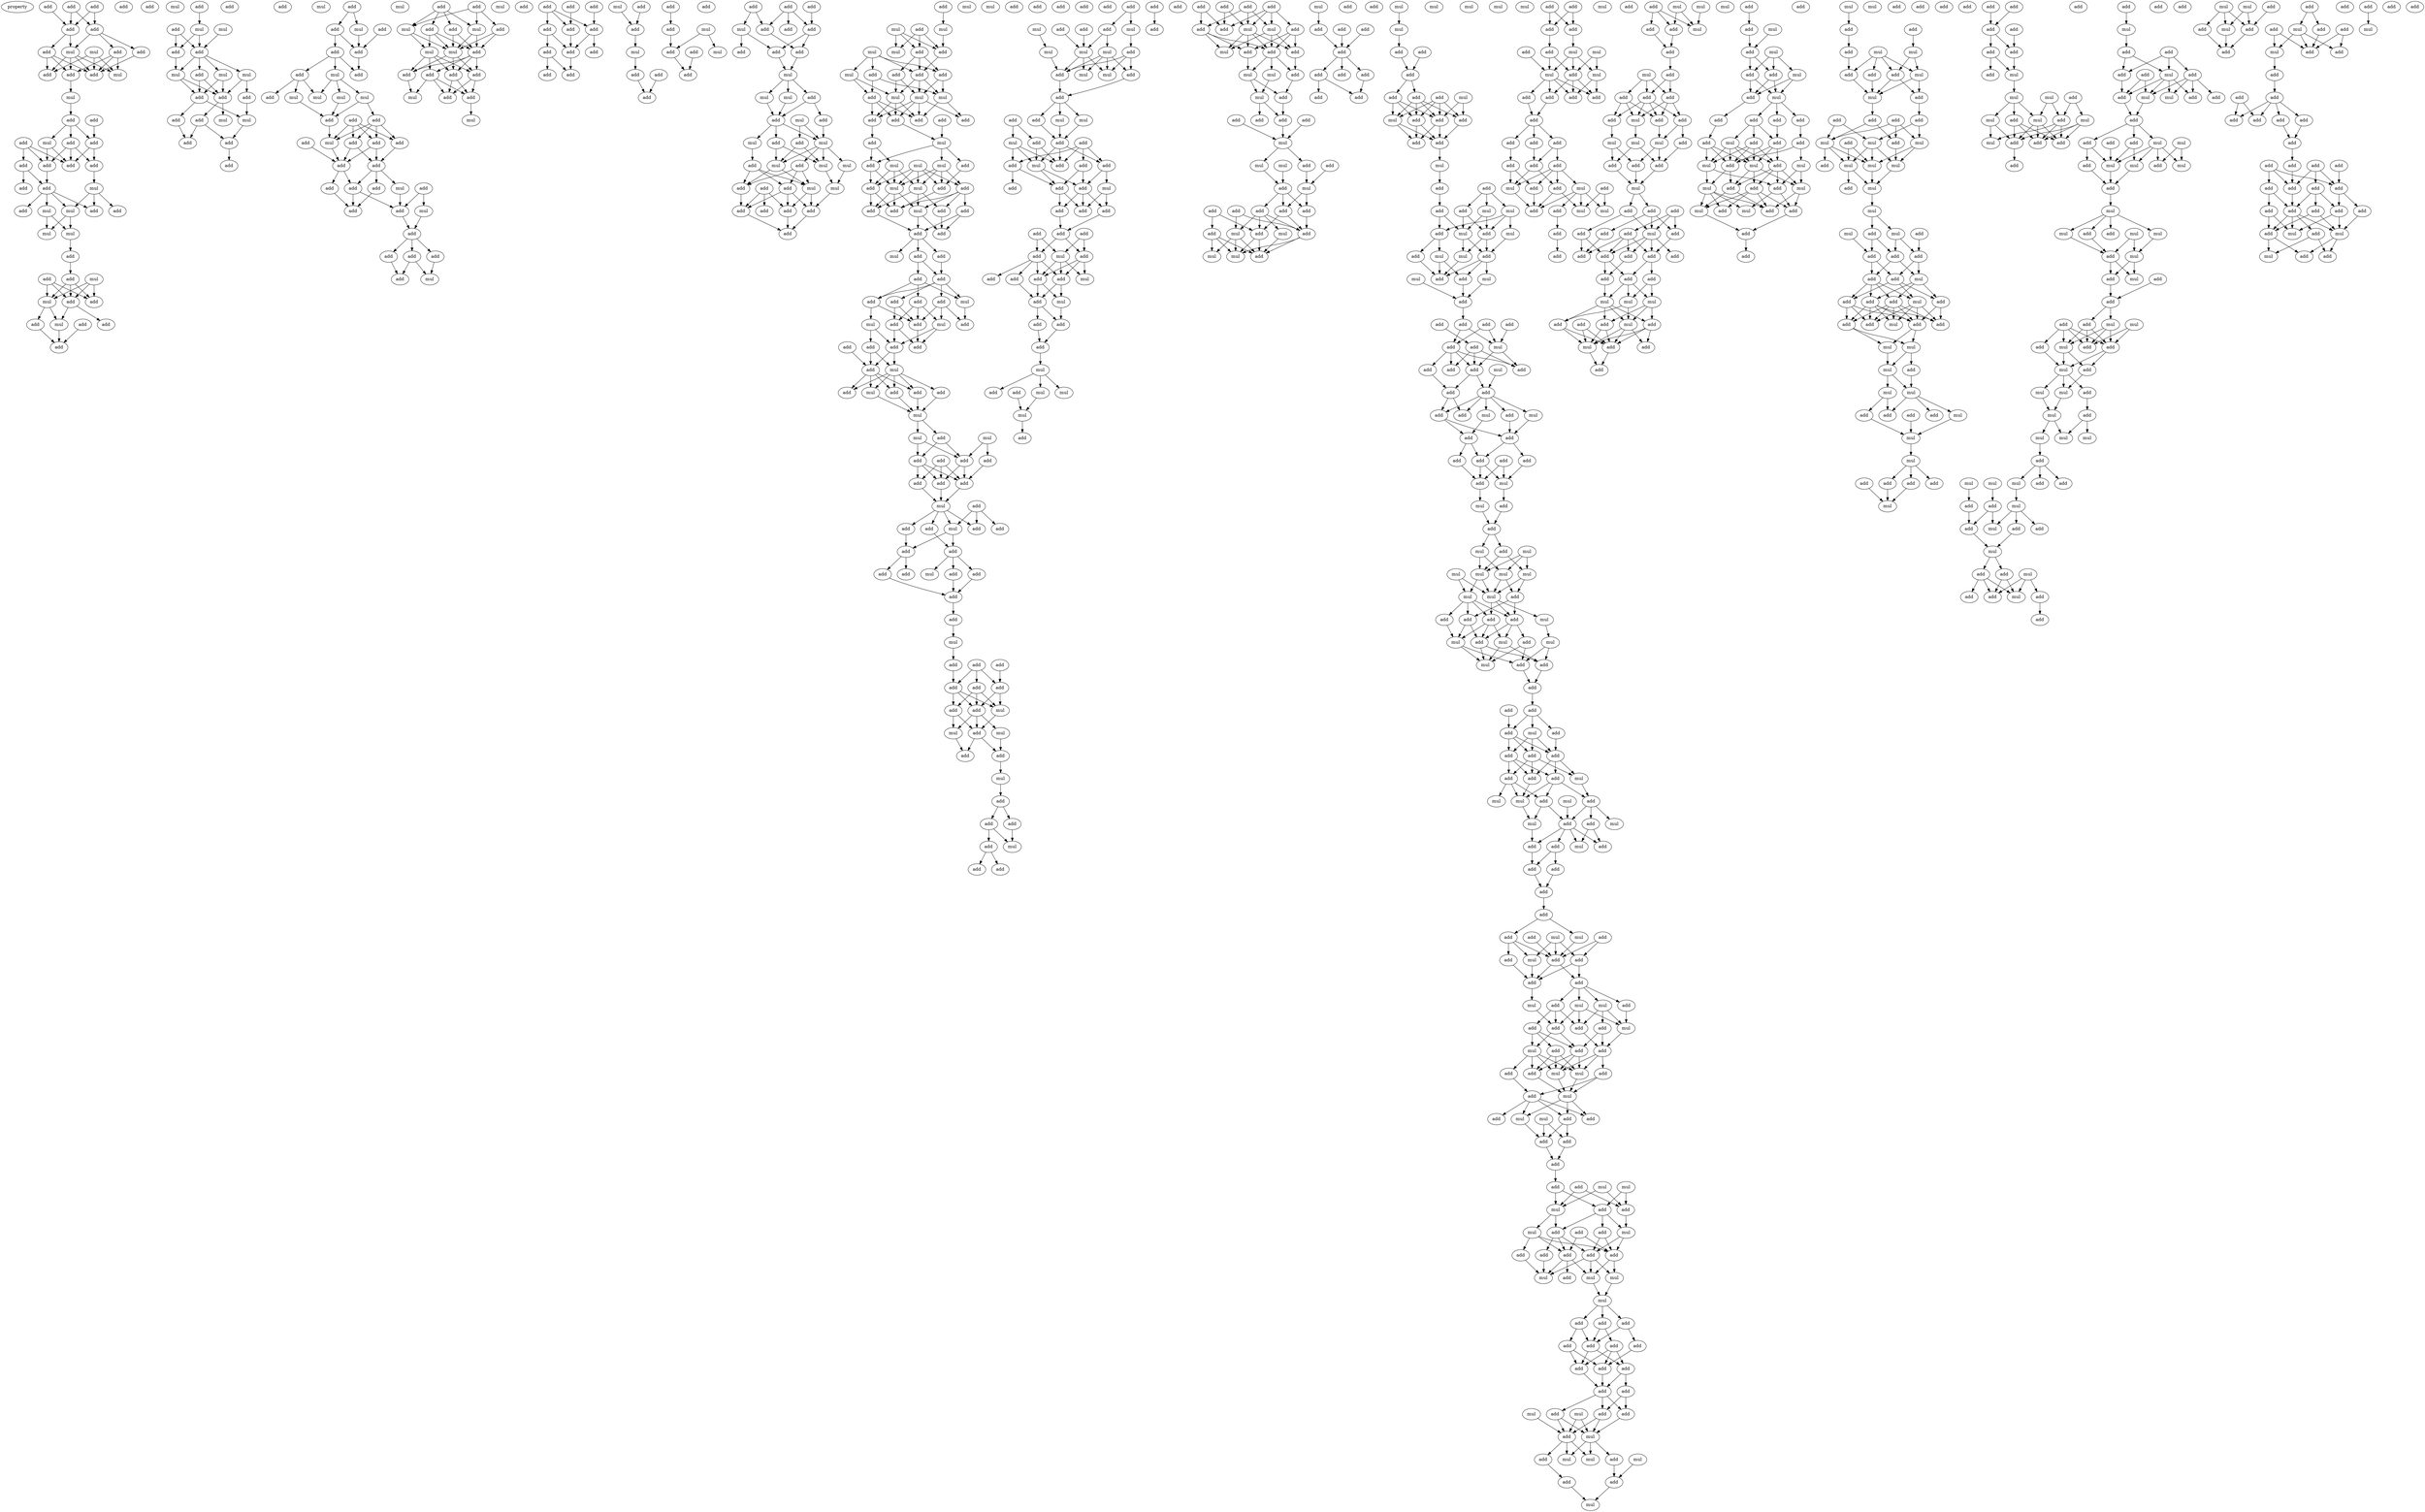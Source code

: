 digraph {
    node [fontcolor=black]
    property [mul=2,lf=1.0]
    0 [ label = add ];
    1 [ label = add ];
    2 [ label = add ];
    3 [ label = add ];
    4 [ label = add ];
    5 [ label = add ];
    6 [ label = mul ];
    7 [ label = add ];
    8 [ label = add ];
    9 [ label = add ];
    10 [ label = mul ];
    11 [ label = mul ];
    12 [ label = add ];
    13 [ label = add ];
    14 [ label = add ];
    15 [ label = mul ];
    16 [ label = add ];
    17 [ label = add ];
    18 [ label = mul ];
    19 [ label = add ];
    20 [ label = add ];
    21 [ label = add ];
    22 [ label = add ];
    23 [ label = add ];
    24 [ label = add ];
    25 [ label = add ];
    26 [ label = mul ];
    27 [ label = add ];
    28 [ label = add ];
    29 [ label = mul ];
    30 [ label = add ];
    31 [ label = mul ];
    32 [ label = add ];
    33 [ label = add ];
    34 [ label = mul ];
    35 [ label = mul ];
    36 [ label = add ];
    37 [ label = add ];
    38 [ label = add ];
    39 [ label = add ];
    40 [ label = mul ];
    41 [ label = mul ];
    42 [ label = add ];
    43 [ label = mul ];
    44 [ label = add ];
    45 [ label = add ];
    46 [ label = mul ];
    47 [ label = add ];
    48 [ label = add ];
    49 [ label = add ];
    50 [ label = add ];
    51 [ label = add ];
    52 [ label = mul ];
    53 [ label = add ];
    54 [ label = mul ];
    55 [ label = add ];
    56 [ label = add ];
    57 [ label = mul ];
    58 [ label = mul ];
    59 [ label = add ];
    60 [ label = mul ];
    61 [ label = add ];
    62 [ label = add ];
    63 [ label = add ];
    64 [ label = add ];
    65 [ label = mul ];
    66 [ label = add ];
    67 [ label = mul ];
    68 [ label = add ];
    69 [ label = add ];
    70 [ label = add ];
    71 [ label = add ];
    72 [ label = mul ];
    73 [ label = add ];
    74 [ label = add ];
    75 [ label = add ];
    76 [ label = mul ];
    77 [ label = add ];
    78 [ label = add ];
    79 [ label = mul ];
    80 [ label = add ];
    81 [ label = add ];
    82 [ label = mul ];
    83 [ label = mul ];
    84 [ label = mul ];
    85 [ label = add ];
    86 [ label = mul ];
    87 [ label = add ];
    88 [ label = add ];
    89 [ label = add ];
    90 [ label = mul ];
    91 [ label = add ];
    92 [ label = add ];
    93 [ label = add ];
    94 [ label = add ];
    95 [ label = add ];
    96 [ label = add ];
    97 [ label = add ];
    98 [ label = add ];
    99 [ label = add ];
    100 [ label = add ];
    101 [ label = mul ];
    102 [ label = mul ];
    103 [ label = add ];
    104 [ label = add ];
    105 [ label = add ];
    106 [ label = add ];
    107 [ label = add ];
    108 [ label = mul ];
    109 [ label = add ];
    110 [ label = add ];
    111 [ label = mul ];
    112 [ label = add ];
    113 [ label = add ];
    114 [ label = add ];
    115 [ label = add ];
    116 [ label = add ];
    117 [ label = mul ];
    118 [ label = mul ];
    119 [ label = mul ];
    120 [ label = mul ];
    121 [ label = add ];
    122 [ label = add ];
    123 [ label = add ];
    124 [ label = add ];
    125 [ label = add ];
    126 [ label = mul ];
    127 [ label = add ];
    128 [ label = add ];
    129 [ label = add ];
    130 [ label = mul ];
    131 [ label = mul ];
    132 [ label = add ];
    133 [ label = add ];
    134 [ label = add ];
    135 [ label = add ];
    136 [ label = add ];
    137 [ label = add ];
    138 [ label = add ];
    139 [ label = add ];
    140 [ label = add ];
    141 [ label = add ];
    142 [ label = mul ];
    143 [ label = add ];
    144 [ label = add ];
    145 [ label = add ];
    146 [ label = mul ];
    147 [ label = add ];
    148 [ label = add ];
    149 [ label = add ];
    150 [ label = add ];
    151 [ label = mul ];
    152 [ label = add ];
    153 [ label = add ];
    154 [ label = add ];
    155 [ label = mul ];
    156 [ label = add ];
    157 [ label = add ];
    158 [ label = add ];
    159 [ label = add ];
    160 [ label = add ];
    161 [ label = add ];
    162 [ label = add ];
    163 [ label = mul ];
    164 [ label = add ];
    165 [ label = add ];
    166 [ label = add ];
    167 [ label = add ];
    168 [ label = mul ];
    169 [ label = mul ];
    170 [ label = mul ];
    171 [ label = add ];
    172 [ label = add ];
    173 [ label = mul ];
    174 [ label = add ];
    175 [ label = add ];
    176 [ label = mul ];
    177 [ label = add ];
    178 [ label = mul ];
    179 [ label = mul ];
    180 [ label = add ];
    181 [ label = mul ];
    182 [ label = add ];
    183 [ label = mul ];
    184 [ label = add ];
    185 [ label = add ];
    186 [ label = mul ];
    187 [ label = add ];
    188 [ label = mul ];
    189 [ label = add ];
    190 [ label = add ];
    191 [ label = add ];
    192 [ label = add ];
    193 [ label = add ];
    194 [ label = add ];
    195 [ label = mul ];
    196 [ label = mul ];
    197 [ label = add ];
    198 [ label = mul ];
    199 [ label = mul ];
    200 [ label = add ];
    201 [ label = add ];
    202 [ label = add ];
    203 [ label = add ];
    204 [ label = add ];
    205 [ label = mul ];
    206 [ label = add ];
    207 [ label = add ];
    208 [ label = mul ];
    209 [ label = mul ];
    210 [ label = mul ];
    211 [ label = add ];
    212 [ label = add ];
    213 [ label = add ];
    214 [ label = add ];
    215 [ label = add ];
    216 [ label = add ];
    217 [ label = mul ];
    218 [ label = mul ];
    219 [ label = mul ];
    220 [ label = add ];
    221 [ label = mul ];
    222 [ label = add ];
    223 [ label = add ];
    224 [ label = add ];
    225 [ label = add ];
    226 [ label = mul ];
    227 [ label = mul ];
    228 [ label = mul ];
    229 [ label = add ];
    230 [ label = add ];
    231 [ label = add ];
    232 [ label = add ];
    233 [ label = add ];
    234 [ label = add ];
    235 [ label = mul ];
    236 [ label = add ];
    237 [ label = add ];
    238 [ label = add ];
    239 [ label = add ];
    240 [ label = add ];
    241 [ label = mul ];
    242 [ label = add ];
    243 [ label = add ];
    244 [ label = add ];
    245 [ label = mul ];
    246 [ label = mul ];
    247 [ label = add ];
    248 [ label = add ];
    249 [ label = add ];
    250 [ label = add ];
    251 [ label = add ];
    252 [ label = add ];
    253 [ label = add ];
    254 [ label = add ];
    255 [ label = mul ];
    256 [ label = add ];
    257 [ label = add ];
    258 [ label = mul ];
    259 [ label = add ];
    260 [ label = add ];
    261 [ label = mul ];
    262 [ label = mul ];
    263 [ label = add ];
    264 [ label = mul ];
    265 [ label = mul ];
    266 [ label = add ];
    267 [ label = add ];
    268 [ label = add ];
    269 [ label = add ];
    270 [ label = add ];
    271 [ label = add ];
    272 [ label = add ];
    273 [ label = add ];
    274 [ label = mul ];
    275 [ label = mul ];
    276 [ label = add ];
    277 [ label = add ];
    278 [ label = add ];
    279 [ label = add ];
    280 [ label = add ];
    281 [ label = add ];
    282 [ label = mul ];
    283 [ label = add ];
    284 [ label = add ];
    285 [ label = add ];
    286 [ label = add ];
    287 [ label = add ];
    288 [ label = add ];
    289 [ label = mul ];
    290 [ label = add ];
    291 [ label = mul ];
    292 [ label = add ];
    293 [ label = add ];
    294 [ label = add ];
    295 [ label = add ];
    296 [ label = add ];
    297 [ label = add ];
    298 [ label = add ];
    299 [ label = mul ];
    300 [ label = add ];
    301 [ label = add ];
    302 [ label = mul ];
    303 [ label = mul ];
    304 [ label = add ];
    305 [ label = add ];
    306 [ label = add ];
    307 [ label = mul ];
    308 [ label = add ];
    309 [ label = add ];
    310 [ label = add ];
    311 [ label = add ];
    312 [ label = add ];
    313 [ label = add ];
    314 [ label = mul ];
    315 [ label = add ];
    316 [ label = add ];
    317 [ label = add ];
    318 [ label = add ];
    319 [ label = mul ];
    320 [ label = add ];
    321 [ label = add ];
    322 [ label = mul ];
    323 [ label = add ];
    324 [ label = mul ];
    325 [ label = add ];
    326 [ label = mul ];
    327 [ label = mul ];
    328 [ label = mul ];
    329 [ label = add ];
    330 [ label = mul ];
    331 [ label = add ];
    332 [ label = add ];
    333 [ label = mul ];
    334 [ label = mul ];
    335 [ label = add ];
    336 [ label = add ];
    337 [ label = add ];
    338 [ label = mul ];
    339 [ label = add ];
    340 [ label = add ];
    341 [ label = mul ];
    342 [ label = add ];
    343 [ label = add ];
    344 [ label = add ];
    345 [ label = add ];
    346 [ label = mul ];
    347 [ label = add ];
    348 [ label = add ];
    349 [ label = add ];
    350 [ label = add ];
    351 [ label = add ];
    352 [ label = add ];
    353 [ label = add ];
    354 [ label = add ];
    355 [ label = add ];
    356 [ label = add ];
    357 [ label = add ];
    358 [ label = mul ];
    359 [ label = add ];
    360 [ label = add ];
    361 [ label = add ];
    362 [ label = add ];
    363 [ label = mul ];
    364 [ label = mul ];
    365 [ label = add ];
    366 [ label = add ];
    367 [ label = add ];
    368 [ label = add ];
    369 [ label = add ];
    370 [ label = add ];
    371 [ label = mul ];
    372 [ label = add ];
    373 [ label = add ];
    374 [ label = mul ];
    375 [ label = mul ];
    376 [ label = mul ];
    377 [ label = add ];
    378 [ label = add ];
    379 [ label = add ];
    380 [ label = add ];
    381 [ label = add ];
    382 [ label = add ];
    383 [ label = add ];
    384 [ label = mul ];
    385 [ label = add ];
    386 [ label = add ];
    387 [ label = mul ];
    388 [ label = mul ];
    389 [ label = add ];
    390 [ label = add ];
    391 [ label = add ];
    392 [ label = add ];
    393 [ label = mul ];
    394 [ label = mul ];
    395 [ label = add ];
    396 [ label = mul ];
    397 [ label = add ];
    398 [ label = add ];
    399 [ label = add ];
    400 [ label = add ];
    401 [ label = mul ];
    402 [ label = mul ];
    403 [ label = mul ];
    404 [ label = add ];
    405 [ label = add ];
    406 [ label = add ];
    407 [ label = mul ];
    408 [ label = add ];
    409 [ label = add ];
    410 [ label = add ];
    411 [ label = add ];
    412 [ label = add ];
    413 [ label = mul ];
    414 [ label = add ];
    415 [ label = add ];
    416 [ label = mul ];
    417 [ label = add ];
    418 [ label = mul ];
    419 [ label = add ];
    420 [ label = mul ];
    421 [ label = mul ];
    422 [ label = add ];
    423 [ label = add ];
    424 [ label = add ];
    425 [ label = add ];
    426 [ label = add ];
    427 [ label = add ];
    428 [ label = add ];
    429 [ label = add ];
    430 [ label = add ];
    431 [ label = add ];
    432 [ label = mul ];
    433 [ label = add ];
    434 [ label = mul ];
    435 [ label = add ];
    436 [ label = add ];
    437 [ label = add ];
    438 [ label = add ];
    439 [ label = add ];
    440 [ label = mul ];
    441 [ label = add ];
    442 [ label = mul ];
    443 [ label = add ];
    444 [ label = add ];
    445 [ label = add ];
    446 [ label = add ];
    447 [ label = add ];
    448 [ label = mul ];
    449 [ label = mul ];
    450 [ label = add ];
    451 [ label = add ];
    452 [ label = add ];
    453 [ label = mul ];
    454 [ label = add ];
    455 [ label = mul ];
    456 [ label = mul ];
    457 [ label = add ];
    458 [ label = mul ];
    459 [ label = add ];
    460 [ label = mul ];
    461 [ label = add ];
    462 [ label = mul ];
    463 [ label = add ];
    464 [ label = mul ];
    465 [ label = mul ];
    466 [ label = add ];
    467 [ label = add ];
    468 [ label = add ];
    469 [ label = add ];
    470 [ label = add ];
    471 [ label = add ];
    472 [ label = add ];
    473 [ label = add ];
    474 [ label = mul ];
    475 [ label = add ];
    476 [ label = add ];
    477 [ label = add ];
    478 [ label = add ];
    479 [ label = mul ];
    480 [ label = add ];
    481 [ label = add ];
    482 [ label = add ];
    483 [ label = mul ];
    484 [ label = add ];
    485 [ label = mul ];
    486 [ label = add ];
    487 [ label = add ];
    488 [ label = add ];
    489 [ label = add ];
    490 [ label = add ];
    491 [ label = add ];
    492 [ label = mul ];
    493 [ label = add ];
    494 [ label = add ];
    495 [ label = add ];
    496 [ label = mul ];
    497 [ label = mul ];
    498 [ label = mul ];
    499 [ label = add ];
    500 [ label = add ];
    501 [ label = mul ];
    502 [ label = mul ];
    503 [ label = add ];
    504 [ label = mul ];
    505 [ label = mul ];
    506 [ label = mul ];
    507 [ label = mul ];
    508 [ label = add ];
    509 [ label = mul ];
    510 [ label = mul ];
    511 [ label = mul ];
    512 [ label = add ];
    513 [ label = add ];
    514 [ label = add ];
    515 [ label = add ];
    516 [ label = mul ];
    517 [ label = mul ];
    518 [ label = mul ];
    519 [ label = add ];
    520 [ label = add ];
    521 [ label = add ];
    522 [ label = add ];
    523 [ label = mul ];
    524 [ label = add ];
    525 [ label = add ];
    526 [ label = add ];
    527 [ label = add ];
    528 [ label = add ];
    529 [ label = mul ];
    530 [ label = add ];
    531 [ label = add ];
    532 [ label = add ];
    533 [ label = add ];
    534 [ label = add ];
    535 [ label = mul ];
    536 [ label = add ];
    537 [ label = mul ];
    538 [ label = add ];
    539 [ label = add ];
    540 [ label = mul ];
    541 [ label = mul ];
    542 [ label = mul ];
    543 [ label = add ];
    544 [ label = add ];
    545 [ label = mul ];
    546 [ label = add ];
    547 [ label = mul ];
    548 [ label = add ];
    549 [ label = add ];
    550 [ label = add ];
    551 [ label = add ];
    552 [ label = add ];
    553 [ label = add ];
    554 [ label = add ];
    555 [ label = add ];
    556 [ label = add ];
    557 [ label = mul ];
    558 [ label = mul ];
    559 [ label = add ];
    560 [ label = add ];
    561 [ label = add ];
    562 [ label = mul ];
    563 [ label = add ];
    564 [ label = add ];
    565 [ label = add ];
    566 [ label = add ];
    567 [ label = mul ];
    568 [ label = mul ];
    569 [ label = mul ];
    570 [ label = add ];
    571 [ label = add ];
    572 [ label = add ];
    573 [ label = mul ];
    574 [ label = add ];
    575 [ label = add ];
    576 [ label = add ];
    577 [ label = mul ];
    578 [ label = add ];
    579 [ label = add ];
    580 [ label = add ];
    581 [ label = mul ];
    582 [ label = add ];
    583 [ label = mul ];
    584 [ label = add ];
    585 [ label = mul ];
    586 [ label = mul ];
    587 [ label = add ];
    588 [ label = mul ];
    589 [ label = add ];
    590 [ label = add ];
    591 [ label = add ];
    592 [ label = add ];
    593 [ label = add ];
    594 [ label = add ];
    595 [ label = mul ];
    596 [ label = add ];
    597 [ label = mul ];
    598 [ label = add ];
    599 [ label = add ];
    600 [ label = mul ];
    601 [ label = mul ];
    602 [ label = mul ];
    603 [ label = add ];
    604 [ label = add ];
    605 [ label = mul ];
    606 [ label = add ];
    607 [ label = add ];
    608 [ label = add ];
    609 [ label = add ];
    610 [ label = add ];
    611 [ label = add ];
    612 [ label = mul ];
    613 [ label = mul ];
    614 [ label = add ];
    615 [ label = mul ];
    616 [ label = mul ];
    617 [ label = add ];
    618 [ label = add ];
    619 [ label = add ];
    620 [ label = add ];
    621 [ label = add ];
    622 [ label = add ];
    623 [ label = add ];
    624 [ label = add ];
    625 [ label = add ];
    626 [ label = add ];
    627 [ label = add ];
    628 [ label = add ];
    629 [ label = mul ];
    630 [ label = mul ];
    631 [ label = add ];
    632 [ label = add ];
    633 [ label = add ];
    634 [ label = add ];
    635 [ label = mul ];
    636 [ label = mul ];
    637 [ label = add ];
    638 [ label = add ];
    639 [ label = mul ];
    640 [ label = mul ];
    641 [ label = add ];
    642 [ label = add ];
    643 [ label = mul ];
    644 [ label = add ];
    645 [ label = add ];
    646 [ label = mul ];
    647 [ label = add ];
    648 [ label = add ];
    649 [ label = add ];
    650 [ label = add ];
    651 [ label = mul ];
    652 [ label = mul ];
    653 [ label = add ];
    654 [ label = mul ];
    655 [ label = mul ];
    656 [ label = add ];
    657 [ label = add ];
    658 [ label = add ];
    659 [ label = add ];
    660 [ label = add ];
    661 [ label = add ];
    662 [ label = add ];
    663 [ label = add ];
    664 [ label = add ];
    665 [ label = add ];
    666 [ label = add ];
    667 [ label = add ];
    668 [ label = add ];
    669 [ label = add ];
    670 [ label = mul ];
    671 [ label = add ];
    672 [ label = mul ];
    673 [ label = add ];
    674 [ label = add ];
    675 [ label = mul ];
    676 [ label = mul ];
    677 [ label = add ];
    678 [ label = mul ];
    679 [ label = add ];
    680 [ label = add ];
    681 [ label = mul ];
    682 [ label = add ];
    683 [ label = add ];
    684 [ label = mul ];
    685 [ label = add ];
    686 [ label = mul ];
    687 [ label = add ];
    688 [ label = add ];
    689 [ label = add ];
    690 [ label = add ];
    691 [ label = add ];
    692 [ label = mul ];
    693 [ label = add ];
    694 [ label = mul ];
    695 [ label = add ];
    696 [ label = mul ];
    697 [ label = add ];
    698 [ label = mul ];
    699 [ label = mul ];
    700 [ label = add ];
    701 [ label = add ];
    702 [ label = add ];
    703 [ label = mul ];
    704 [ label = add ];
    705 [ label = add ];
    706 [ label = add ];
    707 [ label = mul ];
    708 [ label = add ];
    709 [ label = add ];
    710 [ label = add ];
    711 [ label = add ];
    712 [ label = add ];
    713 [ label = add ];
    714 [ label = add ];
    715 [ label = add ];
    716 [ label = add ];
    717 [ label = add ];
    718 [ label = add ];
    719 [ label = add ];
    720 [ label = mul ];
    721 [ label = mul ];
    722 [ label = mul ];
    723 [ label = add ];
    724 [ label = add ];
    725 [ label = add ];
    726 [ label = add ];
    727 [ label = mul ];
    728 [ label = add ];
    729 [ label = add ];
    730 [ label = mul ];
    731 [ label = add ];
    732 [ label = add ];
    733 [ label = add ];
    734 [ label = mul ];
    735 [ label = add ];
    736 [ label = mul ];
    737 [ label = add ];
    738 [ label = add ];
    739 [ label = mul ];
    740 [ label = add ];
    741 [ label = mul ];
    742 [ label = add ];
    743 [ label = add ];
    744 [ label = add ];
    745 [ label = add ];
    746 [ label = add ];
    747 [ label = add ];
    748 [ label = add ];
    749 [ label = mul ];
    750 [ label = add ];
    751 [ label = add ];
    752 [ label = mul ];
    753 [ label = mul ];
    754 [ label = add ];
    755 [ label = mul ];
    756 [ label = add ];
    757 [ label = mul ];
    758 [ label = add ];
    759 [ label = mul ];
    760 [ label = add ];
    761 [ label = add ];
    762 [ label = mul ];
    763 [ label = add ];
    764 [ label = mul ];
    765 [ label = add ];
    766 [ label = add ];
    767 [ label = add ];
    768 [ label = add ];
    769 [ label = mul ];
    770 [ label = mul ];
    771 [ label = add ];
    772 [ label = add ];
    773 [ label = mul ];
    774 [ label = mul ];
    775 [ label = add ];
    776 [ label = add ];
    777 [ label = mul ];
    778 [ label = add ];
    779 [ label = add ];
    780 [ label = mul ];
    781 [ label = add ];
    782 [ label = add ];
    783 [ label = add ];
    784 [ label = add ];
    785 [ label = add ];
    786 [ label = add ];
    787 [ label = mul ];
    788 [ label = mul ];
    789 [ label = add ];
    790 [ label = add ];
    791 [ label = mul ];
    792 [ label = add ];
    793 [ label = mul ];
    794 [ label = mul ];
    795 [ label = mul ];
    796 [ label = add ];
    797 [ label = mul ];
    798 [ label = mul ];
    799 [ label = mul ];
    800 [ label = add ];
    801 [ label = add ];
    802 [ label = mul ];
    803 [ label = add ];
    804 [ label = add ];
    805 [ label = add ];
    806 [ label = add ];
    807 [ label = mul ];
    808 [ label = add ];
    809 [ label = add ];
    810 [ label = add ];
    811 [ label = add ];
    812 [ label = add ];
    813 [ label = add ];
    814 [ label = mul ];
    815 [ label = add ];
    816 [ label = add ];
    817 [ label = add ];
    818 [ label = add ];
    819 [ label = mul ];
    820 [ label = mul ];
    821 [ label = mul ];
    822 [ label = add ];
    823 [ label = add ];
    824 [ label = mul ];
    825 [ label = mul ];
    826 [ label = mul ];
    827 [ label = add ];
    828 [ label = add ];
    829 [ label = add ];
    830 [ label = mul ];
    831 [ label = add ];
    832 [ label = mul ];
    833 [ label = mul ];
    834 [ label = add ];
    835 [ label = add ];
    836 [ label = add ];
    837 [ label = add ];
    838 [ label = add ];
    839 [ label = mul ];
    840 [ label = add ];
    841 [ label = add ];
    842 [ label = add ];
    843 [ label = add ];
    844 [ label = add ];
    845 [ label = add ];
    846 [ label = add ];
    847 [ label = mul ];
    848 [ label = add ];
    849 [ label = mul ];
    850 [ label = mul ];
    851 [ label = add ];
    852 [ label = mul ];
    853 [ label = add ];
    854 [ label = mul ];
    855 [ label = mul ];
    856 [ label = add ];
    857 [ label = mul ];
    858 [ label = add ];
    859 [ label = add ];
    860 [ label = add ];
    861 [ label = add ];
    862 [ label = add ];
    863 [ label = mul ];
    864 [ label = add ];
    865 [ label = add ];
    866 [ label = mul ];
    867 [ label = add ];
    868 [ label = add ];
    869 [ label = add ];
    870 [ label = mul ];
    871 [ label = add ];
    872 [ label = mul ];
    873 [ label = add ];
    874 [ label = add ];
    875 [ label = add ];
    876 [ label = mul ];
    877 [ label = add ];
    878 [ label = mul ];
    879 [ label = add ];
    880 [ label = add ];
    881 [ label = mul ];
    882 [ label = add ];
    883 [ label = mul ];
    884 [ label = mul ];
    885 [ label = add ];
    886 [ label = add ];
    887 [ label = mul ];
    888 [ label = add ];
    889 [ label = add ];
    890 [ label = mul ];
    891 [ label = mul ];
    892 [ label = mul ];
    893 [ label = add ];
    894 [ label = mul ];
    895 [ label = add ];
    896 [ label = mul ];
    897 [ label = add ];
    898 [ label = add ];
    899 [ label = mul ];
    900 [ label = add ];
    901 [ label = add ];
    902 [ label = mul ];
    903 [ label = add ];
    904 [ label = add ];
    905 [ label = add ];
    906 [ label = mul ];
    907 [ label = add ];
    908 [ label = mul ];
    909 [ label = add ];
    910 [ label = add ];
    911 [ label = mul ];
    912 [ label = mul ];
    913 [ label = mul ];
    914 [ label = add ];
    915 [ label = mul ];
    916 [ label = mul ];
    917 [ label = mul ];
    918 [ label = add ];
    919 [ label = mul ];
    920 [ label = add ];
    921 [ label = mul ];
    922 [ label = mul ];
    923 [ label = add ];
    924 [ label = add ];
    925 [ label = add ];
    926 [ label = mul ];
    927 [ label = add ];
    928 [ label = add ];
    929 [ label = add ];
    930 [ label = mul ];
    931 [ label = add ];
    932 [ label = mul ];
    933 [ label = add ];
    934 [ label = add ];
    935 [ label = mul ];
    936 [ label = add ];
    937 [ label = add ];
    938 [ label = mul ];
    939 [ label = add ];
    940 [ label = add ];
    941 [ label = mul ];
    942 [ label = mul ];
    943 [ label = add ];
    944 [ label = add ];
    945 [ label = add ];
    946 [ label = mul ];
    947 [ label = add ];
    948 [ label = add ];
    949 [ label = mul ];
    950 [ label = add ];
    951 [ label = add ];
    952 [ label = add ];
    953 [ label = add ];
    954 [ label = add ];
    955 [ label = mul ];
    956 [ label = add ];
    957 [ label = add ];
    958 [ label = add ];
    959 [ label = add ];
    960 [ label = add ];
    961 [ label = add ];
    962 [ label = add ];
    963 [ label = mul ];
    964 [ label = add ];
    965 [ label = add ];
    966 [ label = add ];
    967 [ label = add ];
    968 [ label = add ];
    969 [ label = add ];
    970 [ label = add ];
    971 [ label = add ];
    972 [ label = add ];
    973 [ label = add ];
    974 [ label = add ];
    975 [ label = add ];
    976 [ label = add ];
    977 [ label = add ];
    978 [ label = add ];
    979 [ label = add ];
    980 [ label = add ];
    981 [ label = mul ];
    982 [ label = mul ];
    983 [ label = add ];
    984 [ label = add ];
    985 [ label = add ];
    986 [ label = mul ];
    987 [ label = add ];
    988 [ label = add ];
    0 -> 4 [ name = 0 ];
    0 -> 5 [ name = 1 ];
    1 -> 4 [ name = 2 ];
    3 -> 4 [ name = 3 ];
    3 -> 5 [ name = 4 ];
    4 -> 7 [ name = 5 ];
    4 -> 10 [ name = 6 ];
    5 -> 8 [ name = 7 ];
    5 -> 9 [ name = 8 ];
    5 -> 10 [ name = 9 ];
    6 -> 11 [ name = 10 ];
    6 -> 13 [ name = 11 ];
    6 -> 14 [ name = 12 ];
    7 -> 12 [ name = 13 ];
    7 -> 13 [ name = 14 ];
    7 -> 14 [ name = 15 ];
    8 -> 13 [ name = 16 ];
    9 -> 11 [ name = 17 ];
    9 -> 12 [ name = 18 ];
    9 -> 13 [ name = 19 ];
    10 -> 11 [ name = 20 ];
    10 -> 12 [ name = 21 ];
    10 -> 13 [ name = 22 ];
    10 -> 14 [ name = 23 ];
    12 -> 15 [ name = 24 ];
    15 -> 17 [ name = 25 ];
    16 -> 20 [ name = 26 ];
    17 -> 18 [ name = 27 ];
    17 -> 19 [ name = 28 ];
    17 -> 20 [ name = 29 ];
    18 -> 24 [ name = 30 ];
    18 -> 25 [ name = 31 ];
    19 -> 22 [ name = 32 ];
    19 -> 24 [ name = 33 ];
    19 -> 25 [ name = 34 ];
    20 -> 22 [ name = 35 ];
    20 -> 25 [ name = 36 ];
    21 -> 23 [ name = 37 ];
    21 -> 24 [ name = 38 ];
    21 -> 25 [ name = 39 ];
    22 -> 26 [ name = 40 ];
    23 -> 27 [ name = 41 ];
    23 -> 28 [ name = 42 ];
    24 -> 27 [ name = 43 ];
    26 -> 30 [ name = 44 ];
    26 -> 31 [ name = 45 ];
    26 -> 33 [ name = 46 ];
    27 -> 29 [ name = 47 ];
    27 -> 30 [ name = 48 ];
    27 -> 31 [ name = 49 ];
    27 -> 32 [ name = 50 ];
    29 -> 34 [ name = 51 ];
    29 -> 35 [ name = 52 ];
    31 -> 34 [ name = 53 ];
    31 -> 35 [ name = 54 ];
    35 -> 36 [ name = 55 ];
    36 -> 38 [ name = 56 ];
    37 -> 42 [ name = 57 ];
    37 -> 43 [ name = 58 ];
    37 -> 44 [ name = 59 ];
    38 -> 42 [ name = 60 ];
    38 -> 43 [ name = 61 ];
    38 -> 44 [ name = 62 ];
    40 -> 42 [ name = 63 ];
    40 -> 43 [ name = 64 ];
    40 -> 44 [ name = 65 ];
    42 -> 46 [ name = 66 ];
    42 -> 47 [ name = 67 ];
    43 -> 45 [ name = 68 ];
    43 -> 46 [ name = 69 ];
    45 -> 49 [ name = 70 ];
    46 -> 49 [ name = 71 ];
    48 -> 49 [ name = 72 ];
    50 -> 52 [ name = 73 ];
    51 -> 55 [ name = 74 ];
    51 -> 56 [ name = 75 ];
    52 -> 55 [ name = 76 ];
    52 -> 56 [ name = 77 ];
    54 -> 56 [ name = 78 ];
    55 -> 58 [ name = 79 ];
    56 -> 57 [ name = 80 ];
    56 -> 58 [ name = 81 ];
    56 -> 59 [ name = 82 ];
    56 -> 60 [ name = 83 ];
    57 -> 61 [ name = 84 ];
    57 -> 63 [ name = 85 ];
    58 -> 61 [ name = 86 ];
    58 -> 62 [ name = 87 ];
    59 -> 61 [ name = 88 ];
    59 -> 62 [ name = 89 ];
    60 -> 61 [ name = 90 ];
    60 -> 62 [ name = 91 ];
    61 -> 64 [ name = 92 ];
    61 -> 67 [ name = 93 ];
    62 -> 65 [ name = 94 ];
    62 -> 66 [ name = 95 ];
    63 -> 65 [ name = 96 ];
    64 -> 68 [ name = 97 ];
    64 -> 69 [ name = 98 ];
    65 -> 69 [ name = 99 ];
    66 -> 68 [ name = 100 ];
    69 -> 71 [ name = 101 ];
    73 -> 75 [ name = 102 ];
    73 -> 76 [ name = 103 ];
    74 -> 78 [ name = 104 ];
    75 -> 77 [ name = 105 ];
    75 -> 78 [ name = 106 ];
    76 -> 78 [ name = 107 ];
    77 -> 79 [ name = 108 ];
    77 -> 80 [ name = 109 ];
    77 -> 81 [ name = 110 ];
    78 -> 80 [ name = 111 ];
    79 -> 82 [ name = 112 ];
    79 -> 84 [ name = 113 ];
    79 -> 86 [ name = 114 ];
    81 -> 83 [ name = 115 ];
    81 -> 84 [ name = 116 ];
    81 -> 85 [ name = 117 ];
    82 -> 88 [ name = 118 ];
    83 -> 88 [ name = 119 ];
    86 -> 88 [ name = 120 ];
    86 -> 89 [ name = 121 ];
    87 -> 90 [ name = 122 ];
    87 -> 92 [ name = 123 ];
    87 -> 93 [ name = 124 ];
    87 -> 94 [ name = 125 ];
    88 -> 90 [ name = 126 ];
    89 -> 90 [ name = 127 ];
    89 -> 92 [ name = 128 ];
    89 -> 93 [ name = 129 ];
    89 -> 94 [ name = 130 ];
    90 -> 95 [ name = 131 ];
    91 -> 95 [ name = 132 ];
    92 -> 96 [ name = 133 ];
    93 -> 95 [ name = 134 ];
    93 -> 96 [ name = 135 ];
    94 -> 95 [ name = 136 ];
    94 -> 96 [ name = 137 ];
    95 -> 97 [ name = 138 ];
    95 -> 100 [ name = 139 ];
    96 -> 98 [ name = 140 ];
    96 -> 100 [ name = 141 ];
    96 -> 101 [ name = 142 ];
    97 -> 103 [ name = 143 ];
    98 -> 103 [ name = 144 ];
    99 -> 102 [ name = 145 ];
    99 -> 104 [ name = 146 ];
    100 -> 103 [ name = 147 ];
    100 -> 104 [ name = 148 ];
    101 -> 104 [ name = 149 ];
    102 -> 105 [ name = 150 ];
    104 -> 105 [ name = 151 ];
    105 -> 106 [ name = 152 ];
    105 -> 107 [ name = 153 ];
    105 -> 109 [ name = 154 ];
    106 -> 110 [ name = 155 ];
    106 -> 111 [ name = 156 ];
    107 -> 111 [ name = 157 ];
    109 -> 110 [ name = 158 ];
    112 -> 114 [ name = 159 ];
    112 -> 116 [ name = 160 ];
    112 -> 117 [ name = 161 ];
    112 -> 118 [ name = 162 ];
    113 -> 115 [ name = 163 ];
    113 -> 117 [ name = 164 ];
    113 -> 118 [ name = 165 ];
    114 -> 119 [ name = 166 ];
    114 -> 120 [ name = 167 ];
    114 -> 121 [ name = 168 ];
    115 -> 120 [ name = 169 ];
    115 -> 121 [ name = 170 ];
    116 -> 120 [ name = 171 ];
    116 -> 121 [ name = 172 ];
    117 -> 119 [ name = 173 ];
    117 -> 120 [ name = 174 ];
    118 -> 120 [ name = 175 ];
    118 -> 121 [ name = 176 ];
    119 -> 122 [ name = 177 ];
    119 -> 123 [ name = 178 ];
    119 -> 124 [ name = 179 ];
    119 -> 125 [ name = 180 ];
    120 -> 122 [ name = 181 ];
    120 -> 123 [ name = 182 ];
    120 -> 124 [ name = 183 ];
    121 -> 122 [ name = 184 ];
    121 -> 123 [ name = 185 ];
    121 -> 124 [ name = 186 ];
    121 -> 125 [ name = 187 ];
    122 -> 130 [ name = 188 ];
    123 -> 127 [ name = 189 ];
    123 -> 128 [ name = 190 ];
    124 -> 127 [ name = 191 ];
    124 -> 128 [ name = 192 ];
    125 -> 127 [ name = 193 ];
    125 -> 128 [ name = 194 ];
    125 -> 130 [ name = 195 ];
    128 -> 131 [ name = 196 ];
    132 -> 137 [ name = 197 ];
    133 -> 135 [ name = 198 ];
    133 -> 136 [ name = 199 ];
    133 -> 137 [ name = 200 ];
    134 -> 135 [ name = 201 ];
    135 -> 139 [ name = 202 ];
    136 -> 138 [ name = 203 ];
    136 -> 139 [ name = 204 ];
    137 -> 139 [ name = 205 ];
    137 -> 140 [ name = 206 ];
    138 -> 141 [ name = 207 ];
    138 -> 144 [ name = 208 ];
    139 -> 144 [ name = 209 ];
    142 -> 145 [ name = 210 ];
    143 -> 145 [ name = 211 ];
    145 -> 146 [ name = 212 ];
    146 -> 147 [ name = 213 ];
    147 -> 149 [ name = 214 ];
    148 -> 149 [ name = 215 ];
    150 -> 152 [ name = 216 ];
    151 -> 155 [ name = 217 ];
    151 -> 156 [ name = 218 ];
    152 -> 156 [ name = 219 ];
    153 -> 157 [ name = 220 ];
    156 -> 157 [ name = 221 ];
    158 -> 162 [ name = 222 ];
    159 -> 161 [ name = 223 ];
    159 -> 163 [ name = 224 ];
    160 -> 161 [ name = 225 ];
    160 -> 162 [ name = 226 ];
    160 -> 164 [ name = 227 ];
    161 -> 165 [ name = 228 ];
    162 -> 165 [ name = 229 ];
    162 -> 166 [ name = 230 ];
    163 -> 166 [ name = 231 ];
    163 -> 167 [ name = 232 ];
    165 -> 168 [ name = 233 ];
    166 -> 168 [ name = 234 ];
    168 -> 169 [ name = 235 ];
    168 -> 170 [ name = 236 ];
    168 -> 171 [ name = 237 ];
    169 -> 172 [ name = 238 ];
    170 -> 172 [ name = 239 ];
    171 -> 172 [ name = 240 ];
    171 -> 174 [ name = 241 ];
    172 -> 175 [ name = 242 ];
    172 -> 176 [ name = 243 ];
    172 -> 178 [ name = 244 ];
    173 -> 177 [ name = 245 ];
    173 -> 178 [ name = 246 ];
    174 -> 178 [ name = 247 ];
    175 -> 179 [ name = 248 ];
    175 -> 183 [ name = 249 ];
    176 -> 180 [ name = 250 ];
    177 -> 179 [ name = 251 ];
    177 -> 183 [ name = 252 ];
    178 -> 179 [ name = 253 ];
    178 -> 181 [ name = 254 ];
    178 -> 182 [ name = 255 ];
    178 -> 183 [ name = 256 ];
    179 -> 188 [ name = 257 ];
    180 -> 184 [ name = 258 ];
    180 -> 186 [ name = 259 ];
    180 -> 187 [ name = 260 ];
    181 -> 188 [ name = 261 ];
    182 -> 184 [ name = 262 ];
    182 -> 186 [ name = 263 ];
    182 -> 187 [ name = 264 ];
    183 -> 186 [ name = 265 ];
    183 -> 187 [ name = 266 ];
    184 -> 189 [ name = 267 ];
    184 -> 190 [ name = 268 ];
    184 -> 192 [ name = 269 ];
    185 -> 189 [ name = 270 ];
    185 -> 191 [ name = 271 ];
    185 -> 192 [ name = 272 ];
    186 -> 189 [ name = 273 ];
    186 -> 190 [ name = 274 ];
    187 -> 192 [ name = 275 ];
    188 -> 190 [ name = 276 ];
    189 -> 193 [ name = 277 ];
    190 -> 193 [ name = 278 ];
    192 -> 193 [ name = 279 ];
    194 -> 196 [ name = 280 ];
    195 -> 199 [ name = 281 ];
    195 -> 200 [ name = 282 ];
    195 -> 201 [ name = 283 ];
    196 -> 200 [ name = 284 ];
    197 -> 199 [ name = 285 ];
    197 -> 200 [ name = 286 ];
    197 -> 201 [ name = 287 ];
    198 -> 202 [ name = 288 ];
    198 -> 204 [ name = 289 ];
    198 -> 205 [ name = 290 ];
    198 -> 206 [ name = 291 ];
    200 -> 206 [ name = 292 ];
    201 -> 203 [ name = 293 ];
    201 -> 204 [ name = 294 ];
    201 -> 206 [ name = 295 ];
    202 -> 207 [ name = 296 ];
    202 -> 209 [ name = 297 ];
    203 -> 208 [ name = 298 ];
    203 -> 210 [ name = 299 ];
    204 -> 208 [ name = 300 ];
    204 -> 209 [ name = 301 ];
    205 -> 207 [ name = 302 ];
    205 -> 210 [ name = 303 ];
    206 -> 208 [ name = 304 ];
    206 -> 209 [ name = 305 ];
    206 -> 210 [ name = 306 ];
    207 -> 211 [ name = 307 ];
    207 -> 213 [ name = 308 ];
    207 -> 214 [ name = 309 ];
    208 -> 211 [ name = 310 ];
    208 -> 213 [ name = 311 ];
    208 -> 214 [ name = 312 ];
    208 -> 215 [ name = 313 ];
    209 -> 211 [ name = 314 ];
    209 -> 215 [ name = 315 ];
    210 -> 211 [ name = 316 ];
    210 -> 213 [ name = 317 ];
    210 -> 214 [ name = 318 ];
    212 -> 217 [ name = 319 ];
    213 -> 216 [ name = 320 ];
    214 -> 217 [ name = 321 ];
    216 -> 219 [ name = 322 ];
    216 -> 222 [ name = 323 ];
    217 -> 220 [ name = 324 ];
    217 -> 221 [ name = 325 ];
    217 -> 222 [ name = 326 ];
    218 -> 223 [ name = 327 ];
    218 -> 224 [ name = 328 ];
    218 -> 225 [ name = 329 ];
    218 -> 226 [ name = 330 ];
    218 -> 227 [ name = 331 ];
    219 -> 223 [ name = 332 ];
    219 -> 226 [ name = 333 ];
    219 -> 227 [ name = 334 ];
    220 -> 224 [ name = 335 ];
    221 -> 224 [ name = 336 ];
    221 -> 225 [ name = 337 ];
    221 -> 226 [ name = 338 ];
    221 -> 227 [ name = 339 ];
    222 -> 223 [ name = 340 ];
    222 -> 227 [ name = 341 ];
    223 -> 230 [ name = 342 ];
    223 -> 231 [ name = 343 ];
    224 -> 231 [ name = 344 ];
    225 -> 228 [ name = 345 ];
    225 -> 229 [ name = 346 ];
    225 -> 231 [ name = 347 ];
    225 -> 232 [ name = 348 ];
    226 -> 228 [ name = 349 ];
    226 -> 230 [ name = 350 ];
    226 -> 232 [ name = 351 ];
    227 -> 228 [ name = 352 ];
    227 -> 230 [ name = 353 ];
    227 -> 231 [ name = 354 ];
    228 -> 233 [ name = 355 ];
    228 -> 234 [ name = 356 ];
    229 -> 233 [ name = 357 ];
    229 -> 234 [ name = 358 ];
    230 -> 234 [ name = 359 ];
    232 -> 233 [ name = 360 ];
    234 -> 235 [ name = 361 ];
    234 -> 236 [ name = 362 ];
    234 -> 237 [ name = 363 ];
    236 -> 238 [ name = 364 ];
    237 -> 238 [ name = 365 ];
    237 -> 239 [ name = 366 ];
    238 -> 240 [ name = 367 ];
    238 -> 241 [ name = 368 ];
    238 -> 242 [ name = 369 ];
    238 -> 244 [ name = 370 ];
    239 -> 241 [ name = 371 ];
    239 -> 243 [ name = 372 ];
    239 -> 244 [ name = 373 ];
    240 -> 246 [ name = 374 ];
    240 -> 248 [ name = 375 ];
    240 -> 249 [ name = 376 ];
    241 -> 248 [ name = 377 ];
    242 -> 247 [ name = 378 ];
    242 -> 249 [ name = 379 ];
    243 -> 246 [ name = 380 ];
    243 -> 247 [ name = 381 ];
    243 -> 249 [ name = 382 ];
    244 -> 245 [ name = 383 ];
    244 -> 249 [ name = 384 ];
    245 -> 251 [ name = 385 ];
    245 -> 253 [ name = 386 ];
    246 -> 252 [ name = 387 ];
    246 -> 253 [ name = 388 ];
    247 -> 252 [ name = 389 ];
    247 -> 253 [ name = 390 ];
    249 -> 252 [ name = 391 ];
    250 -> 254 [ name = 392 ];
    251 -> 254 [ name = 393 ];
    251 -> 255 [ name = 394 ];
    253 -> 254 [ name = 395 ];
    253 -> 255 [ name = 396 ];
    254 -> 257 [ name = 397 ];
    254 -> 258 [ name = 398 ];
    254 -> 259 [ name = 399 ];
    254 -> 260 [ name = 400 ];
    255 -> 256 [ name = 401 ];
    255 -> 257 [ name = 402 ];
    255 -> 258 [ name = 403 ];
    255 -> 259 [ name = 404 ];
    255 -> 260 [ name = 405 ];
    256 -> 261 [ name = 406 ];
    257 -> 261 [ name = 407 ];
    258 -> 261 [ name = 408 ];
    260 -> 261 [ name = 409 ];
    261 -> 263 [ name = 410 ];
    261 -> 264 [ name = 411 ];
    262 -> 268 [ name = 412 ];
    262 -> 269 [ name = 413 ];
    263 -> 267 [ name = 414 ];
    263 -> 268 [ name = 415 ];
    264 -> 267 [ name = 416 ];
    264 -> 268 [ name = 417 ];
    266 -> 270 [ name = 418 ];
    266 -> 271 [ name = 419 ];
    266 -> 272 [ name = 420 ];
    267 -> 270 [ name = 421 ];
    267 -> 271 [ name = 422 ];
    267 -> 272 [ name = 423 ];
    268 -> 271 [ name = 424 ];
    268 -> 272 [ name = 425 ];
    269 -> 271 [ name = 426 ];
    270 -> 274 [ name = 427 ];
    271 -> 274 [ name = 428 ];
    272 -> 274 [ name = 429 ];
    273 -> 275 [ name = 430 ];
    273 -> 276 [ name = 431 ];
    273 -> 277 [ name = 432 ];
    274 -> 275 [ name = 433 ];
    274 -> 277 [ name = 434 ];
    274 -> 278 [ name = 435 ];
    274 -> 279 [ name = 436 ];
    275 -> 280 [ name = 437 ];
    275 -> 281 [ name = 438 ];
    278 -> 281 [ name = 439 ];
    279 -> 280 [ name = 440 ];
    280 -> 282 [ name = 441 ];
    280 -> 283 [ name = 442 ];
    280 -> 286 [ name = 443 ];
    281 -> 284 [ name = 444 ];
    281 -> 285 [ name = 445 ];
    283 -> 287 [ name = 446 ];
    285 -> 287 [ name = 447 ];
    286 -> 287 [ name = 448 ];
    287 -> 288 [ name = 449 ];
    288 -> 291 [ name = 450 ];
    291 -> 293 [ name = 451 ];
    292 -> 297 [ name = 452 ];
    293 -> 295 [ name = 453 ];
    294 -> 295 [ name = 454 ];
    294 -> 296 [ name = 455 ];
    294 -> 297 [ name = 456 ];
    295 -> 298 [ name = 457 ];
    295 -> 299 [ name = 458 ];
    295 -> 300 [ name = 459 ];
    296 -> 298 [ name = 460 ];
    296 -> 299 [ name = 461 ];
    296 -> 300 [ name = 462 ];
    297 -> 299 [ name = 463 ];
    297 -> 300 [ name = 464 ];
    298 -> 301 [ name = 465 ];
    298 -> 303 [ name = 466 ];
    299 -> 301 [ name = 467 ];
    300 -> 301 [ name = 468 ];
    300 -> 302 [ name = 469 ];
    300 -> 303 [ name = 470 ];
    301 -> 304 [ name = 471 ];
    301 -> 306 [ name = 472 ];
    302 -> 306 [ name = 473 ];
    303 -> 304 [ name = 474 ];
    306 -> 307 [ name = 475 ];
    307 -> 308 [ name = 476 ];
    308 -> 311 [ name = 477 ];
    308 -> 312 [ name = 478 ];
    311 -> 313 [ name = 479 ];
    311 -> 314 [ name = 480 ];
    312 -> 314 [ name = 481 ];
    313 -> 316 [ name = 482 ];
    313 -> 317 [ name = 483 ];
    318 -> 319 [ name = 484 ];
    318 -> 323 [ name = 485 ];
    319 -> 325 [ name = 486 ];
    320 -> 326 [ name = 487 ];
    321 -> 326 [ name = 488 ];
    322 -> 324 [ name = 489 ];
    323 -> 326 [ name = 490 ];
    323 -> 327 [ name = 491 ];
    324 -> 329 [ name = 492 ];
    325 -> 329 [ name = 493 ];
    325 -> 330 [ name = 494 ];
    325 -> 331 [ name = 495 ];
    326 -> 328 [ name = 496 ];
    326 -> 329 [ name = 497 ];
    326 -> 330 [ name = 498 ];
    327 -> 328 [ name = 499 ];
    327 -> 329 [ name = 500 ];
    327 -> 330 [ name = 501 ];
    327 -> 331 [ name = 502 ];
    329 -> 332 [ name = 503 ];
    331 -> 332 [ name = 504 ];
    332 -> 333 [ name = 505 ];
    332 -> 334 [ name = 506 ];
    332 -> 336 [ name = 507 ];
    333 -> 340 [ name = 508 ];
    334 -> 340 [ name = 509 ];
    335 -> 338 [ name = 510 ];
    335 -> 339 [ name = 511 ];
    336 -> 340 [ name = 512 ];
    337 -> 342 [ name = 513 ];
    337 -> 343 [ name = 514 ];
    337 -> 344 [ name = 515 ];
    337 -> 345 [ name = 516 ];
    338 -> 341 [ name = 517 ];
    338 -> 342 [ name = 518 ];
    338 -> 345 [ name = 519 ];
    339 -> 341 [ name = 520 ];
    339 -> 345 [ name = 521 ];
    340 -> 341 [ name = 522 ];
    340 -> 343 [ name = 523 ];
    340 -> 345 [ name = 524 ];
    341 -> 347 [ name = 525 ];
    341 -> 348 [ name = 526 ];
    342 -> 348 [ name = 527 ];
    342 -> 349 [ name = 528 ];
    343 -> 346 [ name = 529 ];
    343 -> 347 [ name = 530 ];
    344 -> 347 [ name = 531 ];
    344 -> 348 [ name = 532 ];
    346 -> 350 [ name = 533 ];
    346 -> 352 [ name = 534 ];
    347 -> 350 [ name = 535 ];
    347 -> 351 [ name = 536 ];
    347 -> 352 [ name = 537 ];
    348 -> 350 [ name = 538 ];
    348 -> 351 [ name = 539 ];
    351 -> 354 [ name = 540 ];
    352 -> 354 [ name = 541 ];
    353 -> 356 [ name = 542 ];
    353 -> 358 [ name = 543 ];
    354 -> 356 [ name = 544 ];
    354 -> 357 [ name = 545 ];
    355 -> 357 [ name = 546 ];
    355 -> 358 [ name = 547 ];
    356 -> 359 [ name = 548 ];
    356 -> 360 [ name = 549 ];
    356 -> 361 [ name = 550 ];
    356 -> 362 [ name = 551 ];
    357 -> 359 [ name = 552 ];
    357 -> 362 [ name = 553 ];
    357 -> 363 [ name = 554 ];
    358 -> 359 [ name = 555 ];
    358 -> 362 [ name = 556 ];
    358 -> 363 [ name = 557 ];
    359 -> 364 [ name = 558 ];
    359 -> 365 [ name = 559 ];
    361 -> 365 [ name = 560 ];
    362 -> 364 [ name = 561 ];
    362 -> 365 [ name = 562 ];
    364 -> 367 [ name = 563 ];
    365 -> 366 [ name = 564 ];
    365 -> 367 [ name = 565 ];
    366 -> 369 [ name = 566 ];
    367 -> 369 [ name = 567 ];
    368 -> 370 [ name = 568 ];
    369 -> 371 [ name = 569 ];
    371 -> 372 [ name = 570 ];
    371 -> 374 [ name = 571 ];
    371 -> 375 [ name = 572 ];
    373 -> 376 [ name = 573 ];
    374 -> 376 [ name = 574 ];
    376 -> 377 [ name = 575 ];
    379 -> 383 [ name = 576 ];
    379 -> 387 [ name = 577 ];
    380 -> 384 [ name = 578 ];
    380 -> 386 [ name = 579 ];
    380 -> 387 [ name = 580 ];
    381 -> 383 [ name = 581 ];
    381 -> 386 [ name = 582 ];
    382 -> 383 [ name = 583 ];
    382 -> 384 [ name = 584 ];
    382 -> 385 [ name = 585 ];
    382 -> 387 [ name = 586 ];
    384 -> 388 [ name = 587 ];
    384 -> 390 [ name = 588 ];
    384 -> 391 [ name = 589 ];
    385 -> 389 [ name = 590 ];
    385 -> 390 [ name = 591 ];
    385 -> 391 [ name = 592 ];
    386 -> 388 [ name = 593 ];
    386 -> 389 [ name = 594 ];
    386 -> 391 [ name = 595 ];
    387 -> 388 [ name = 596 ];
    387 -> 389 [ name = 597 ];
    387 -> 390 [ name = 598 ];
    387 -> 391 [ name = 599 ];
    389 -> 393 [ name = 600 ];
    390 -> 392 [ name = 601 ];
    391 -> 392 [ name = 602 ];
    391 -> 393 [ name = 603 ];
    391 -> 394 [ name = 604 ];
    392 -> 395 [ name = 605 ];
    393 -> 395 [ name = 606 ];
    393 -> 396 [ name = 607 ];
    394 -> 396 [ name = 608 ];
    395 -> 398 [ name = 609 ];
    396 -> 398 [ name = 610 ];
    396 -> 399 [ name = 611 ];
    397 -> 401 [ name = 612 ];
    398 -> 401 [ name = 613 ];
    400 -> 401 [ name = 614 ];
    401 -> 402 [ name = 615 ];
    401 -> 404 [ name = 616 ];
    402 -> 406 [ name = 617 ];
    403 -> 406 [ name = 618 ];
    404 -> 407 [ name = 619 ];
    405 -> 407 [ name = 620 ];
    406 -> 408 [ name = 621 ];
    406 -> 409 [ name = 622 ];
    406 -> 412 [ name = 623 ];
    407 -> 409 [ name = 624 ];
    407 -> 412 [ name = 625 ];
    408 -> 413 [ name = 626 ];
    408 -> 415 [ name = 627 ];
    408 -> 416 [ name = 628 ];
    408 -> 417 [ name = 629 ];
    409 -> 415 [ name = 630 ];
    409 -> 417 [ name = 631 ];
    410 -> 413 [ name = 632 ];
    410 -> 417 [ name = 633 ];
    411 -> 414 [ name = 634 ];
    411 -> 415 [ name = 635 ];
    412 -> 417 [ name = 636 ];
    413 -> 418 [ name = 637 ];
    413 -> 419 [ name = 638 ];
    413 -> 420 [ name = 639 ];
    414 -> 418 [ name = 640 ];
    414 -> 419 [ name = 641 ];
    414 -> 420 [ name = 642 ];
    415 -> 418 [ name = 643 ];
    415 -> 419 [ name = 644 ];
    416 -> 419 [ name = 645 ];
    417 -> 418 [ name = 646 ];
    417 -> 419 [ name = 647 ];
    421 -> 426 [ name = 648 ];
    424 -> 427 [ name = 649 ];
    425 -> 427 [ name = 650 ];
    426 -> 427 [ name = 651 ];
    427 -> 428 [ name = 652 ];
    427 -> 429 [ name = 653 ];
    427 -> 430 [ name = 654 ];
    428 -> 431 [ name = 655 ];
    428 -> 433 [ name = 656 ];
    430 -> 433 [ name = 657 ];
    432 -> 434 [ name = 658 ];
    434 -> 435 [ name = 659 ];
    435 -> 437 [ name = 660 ];
    436 -> 437 [ name = 661 ];
    437 -> 438 [ name = 662 ];
    437 -> 441 [ name = 663 ];
    438 -> 442 [ name = 664 ];
    438 -> 443 [ name = 665 ];
    438 -> 444 [ name = 666 ];
    438 -> 445 [ name = 667 ];
    439 -> 442 [ name = 668 ];
    439 -> 443 [ name = 669 ];
    439 -> 444 [ name = 670 ];
    439 -> 445 [ name = 671 ];
    440 -> 443 [ name = 672 ];
    440 -> 444 [ name = 673 ];
    441 -> 442 [ name = 674 ];
    441 -> 443 [ name = 675 ];
    441 -> 445 [ name = 676 ];
    442 -> 446 [ name = 677 ];
    442 -> 447 [ name = 678 ];
    443 -> 446 [ name = 679 ];
    443 -> 447 [ name = 680 ];
    444 -> 447 [ name = 681 ];
    445 -> 446 [ name = 682 ];
    445 -> 447 [ name = 683 ];
    447 -> 449 [ name = 684 ];
    449 -> 450 [ name = 685 ];
    450 -> 454 [ name = 686 ];
    451 -> 452 [ name = 687 ];
    451 -> 453 [ name = 688 ];
    451 -> 455 [ name = 689 ];
    452 -> 457 [ name = 690 ];
    452 -> 458 [ name = 691 ];
    453 -> 457 [ name = 692 ];
    453 -> 458 [ name = 693 ];
    454 -> 458 [ name = 694 ];
    454 -> 459 [ name = 695 ];
    455 -> 456 [ name = 696 ];
    455 -> 457 [ name = 697 ];
    455 -> 459 [ name = 698 ];
    456 -> 463 [ name = 699 ];
    457 -> 460 [ name = 700 ];
    457 -> 463 [ name = 701 ];
    458 -> 460 [ name = 702 ];
    458 -> 463 [ name = 703 ];
    459 -> 461 [ name = 704 ];
    459 -> 462 [ name = 705 ];
    460 -> 466 [ name = 706 ];
    461 -> 466 [ name = 707 ];
    462 -> 466 [ name = 708 ];
    462 -> 467 [ name = 709 ];
    463 -> 465 [ name = 710 ];
    463 -> 466 [ name = 711 ];
    463 -> 467 [ name = 712 ];
    464 -> 468 [ name = 713 ];
    465 -> 468 [ name = 714 ];
    467 -> 468 [ name = 715 ];
    468 -> 471 [ name = 716 ];
    469 -> 474 [ name = 717 ];
    469 -> 475 [ name = 718 ];
    470 -> 474 [ name = 719 ];
    471 -> 474 [ name = 720 ];
    471 -> 475 [ name = 721 ];
    472 -> 473 [ name = 722 ];
    473 -> 476 [ name = 723 ];
    473 -> 477 [ name = 724 ];
    473 -> 480 [ name = 725 ];
    474 -> 477 [ name = 726 ];
    474 -> 480 [ name = 727 ];
    475 -> 476 [ name = 728 ];
    475 -> 477 [ name = 729 ];
    475 -> 478 [ name = 730 ];
    475 -> 480 [ name = 731 ];
    477 -> 481 [ name = 732 ];
    477 -> 482 [ name = 733 ];
    478 -> 482 [ name = 734 ];
    479 -> 481 [ name = 735 ];
    481 -> 483 [ name = 736 ];
    481 -> 484 [ name = 737 ];
    481 -> 485 [ name = 738 ];
    481 -> 486 [ name = 739 ];
    481 -> 487 [ name = 740 ];
    482 -> 486 [ name = 741 ];
    482 -> 487 [ name = 742 ];
    483 -> 489 [ name = 743 ];
    484 -> 488 [ name = 744 ];
    485 -> 488 [ name = 745 ];
    486 -> 488 [ name = 746 ];
    486 -> 489 [ name = 747 ];
    488 -> 491 [ name = 748 ];
    488 -> 493 [ name = 749 ];
    489 -> 491 [ name = 750 ];
    489 -> 494 [ name = 751 ];
    490 -> 495 [ name = 752 ];
    490 -> 496 [ name = 753 ];
    491 -> 495 [ name = 754 ];
    491 -> 496 [ name = 755 ];
    493 -> 496 [ name = 756 ];
    494 -> 495 [ name = 757 ];
    495 -> 497 [ name = 758 ];
    496 -> 499 [ name = 759 ];
    497 -> 500 [ name = 760 ];
    499 -> 500 [ name = 761 ];
    500 -> 501 [ name = 762 ];
    500 -> 503 [ name = 763 ];
    501 -> 504 [ name = 764 ];
    501 -> 506 [ name = 765 ];
    502 -> 504 [ name = 766 ];
    502 -> 505 [ name = 767 ];
    502 -> 506 [ name = 768 ];
    503 -> 505 [ name = 769 ];
    503 -> 506 [ name = 770 ];
    504 -> 508 [ name = 771 ];
    504 -> 509 [ name = 772 ];
    505 -> 508 [ name = 773 ];
    505 -> 509 [ name = 774 ];
    506 -> 509 [ name = 775 ];
    506 -> 510 [ name = 776 ];
    507 -> 509 [ name = 777 ];
    507 -> 510 [ name = 778 ];
    508 -> 512 [ name = 779 ];
    508 -> 513 [ name = 780 ];
    509 -> 511 [ name = 781 ];
    509 -> 513 [ name = 782 ];
    509 -> 515 [ name = 783 ];
    510 -> 512 [ name = 784 ];
    510 -> 513 [ name = 785 ];
    510 -> 514 [ name = 786 ];
    510 -> 515 [ name = 787 ];
    511 -> 517 [ name = 788 ];
    512 -> 518 [ name = 789 ];
    512 -> 520 [ name = 790 ];
    513 -> 516 [ name = 791 ];
    513 -> 519 [ name = 792 ];
    513 -> 520 [ name = 793 ];
    514 -> 518 [ name = 794 ];
    515 -> 516 [ name = 795 ];
    515 -> 518 [ name = 796 ];
    515 -> 520 [ name = 797 ];
    516 -> 521 [ name = 798 ];
    516 -> 523 [ name = 799 ];
    517 -> 521 [ name = 800 ];
    517 -> 522 [ name = 801 ];
    518 -> 522 [ name = 802 ];
    518 -> 523 [ name = 803 ];
    519 -> 522 [ name = 804 ];
    519 -> 523 [ name = 805 ];
    520 -> 521 [ name = 806 ];
    520 -> 523 [ name = 807 ];
    521 -> 524 [ name = 808 ];
    522 -> 524 [ name = 809 ];
    524 -> 526 [ name = 810 ];
    525 -> 527 [ name = 811 ];
    526 -> 527 [ name = 812 ];
    526 -> 528 [ name = 813 ];
    526 -> 529 [ name = 814 ];
    527 -> 530 [ name = 815 ];
    527 -> 531 [ name = 816 ];
    527 -> 532 [ name = 817 ];
    528 -> 532 [ name = 818 ];
    529 -> 530 [ name = 819 ];
    529 -> 531 [ name = 820 ];
    529 -> 532 [ name = 821 ];
    530 -> 533 [ name = 822 ];
    530 -> 534 [ name = 823 ];
    530 -> 536 [ name = 824 ];
    531 -> 533 [ name = 825 ];
    531 -> 534 [ name = 826 ];
    531 -> 535 [ name = 827 ];
    532 -> 533 [ name = 828 ];
    532 -> 535 [ name = 829 ];
    532 -> 536 [ name = 830 ];
    533 -> 537 [ name = 831 ];
    534 -> 537 [ name = 832 ];
    534 -> 539 [ name = 833 ];
    534 -> 540 [ name = 834 ];
    535 -> 538 [ name = 835 ];
    536 -> 537 [ name = 836 ];
    536 -> 538 [ name = 837 ];
    536 -> 539 [ name = 838 ];
    537 -> 542 [ name = 839 ];
    538 -> 543 [ name = 840 ];
    538 -> 544 [ name = 841 ];
    538 -> 545 [ name = 842 ];
    539 -> 542 [ name = 843 ];
    539 -> 543 [ name = 844 ];
    541 -> 543 [ name = 845 ];
    542 -> 546 [ name = 846 ];
    543 -> 546 [ name = 847 ];
    543 -> 547 [ name = 848 ];
    543 -> 548 [ name = 849 ];
    543 -> 549 [ name = 850 ];
    544 -> 547 [ name = 851 ];
    544 -> 549 [ name = 852 ];
    546 -> 551 [ name = 853 ];
    548 -> 550 [ name = 854 ];
    548 -> 551 [ name = 855 ];
    550 -> 552 [ name = 856 ];
    551 -> 552 [ name = 857 ];
    552 -> 553 [ name = 858 ];
    553 -> 554 [ name = 859 ];
    553 -> 558 [ name = 860 ];
    554 -> 560 [ name = 861 ];
    554 -> 561 [ name = 862 ];
    554 -> 562 [ name = 863 ];
    555 -> 559 [ name = 864 ];
    555 -> 560 [ name = 865 ];
    556 -> 560 [ name = 866 ];
    557 -> 559 [ name = 867 ];
    557 -> 560 [ name = 868 ];
    557 -> 562 [ name = 869 ];
    558 -> 560 [ name = 870 ];
    559 -> 563 [ name = 871 ];
    559 -> 564 [ name = 872 ];
    560 -> 563 [ name = 873 ];
    560 -> 564 [ name = 874 ];
    561 -> 563 [ name = 875 ];
    562 -> 563 [ name = 876 ];
    563 -> 568 [ name = 877 ];
    564 -> 565 [ name = 878 ];
    564 -> 566 [ name = 879 ];
    564 -> 567 [ name = 880 ];
    564 -> 569 [ name = 881 ];
    565 -> 570 [ name = 882 ];
    565 -> 572 [ name = 883 ];
    565 -> 574 [ name = 884 ];
    566 -> 573 [ name = 885 ];
    567 -> 571 [ name = 886 ];
    567 -> 573 [ name = 887 ];
    567 -> 574 [ name = 888 ];
    568 -> 570 [ name = 889 ];
    569 -> 570 [ name = 890 ];
    569 -> 573 [ name = 891 ];
    569 -> 574 [ name = 892 ];
    570 -> 575 [ name = 893 ];
    570 -> 577 [ name = 894 ];
    571 -> 575 [ name = 895 ];
    571 -> 578 [ name = 896 ];
    572 -> 575 [ name = 897 ];
    572 -> 576 [ name = 898 ];
    572 -> 577 [ name = 899 ];
    573 -> 578 [ name = 900 ];
    574 -> 578 [ name = 901 ];
    575 -> 581 [ name = 902 ];
    575 -> 582 [ name = 903 ];
    575 -> 583 [ name = 904 ];
    576 -> 581 [ name = 905 ];
    576 -> 582 [ name = 906 ];
    576 -> 583 [ name = 907 ];
    577 -> 580 [ name = 908 ];
    577 -> 581 [ name = 909 ];
    577 -> 582 [ name = 910 ];
    577 -> 583 [ name = 911 ];
    578 -> 579 [ name = 912 ];
    578 -> 581 [ name = 913 ];
    578 -> 583 [ name = 914 ];
    579 -> 584 [ name = 915 ];
    579 -> 585 [ name = 916 ];
    580 -> 584 [ name = 917 ];
    581 -> 585 [ name = 918 ];
    582 -> 585 [ name = 919 ];
    583 -> 585 [ name = 920 ];
    584 -> 587 [ name = 921 ];
    584 -> 588 [ name = 922 ];
    584 -> 589 [ name = 923 ];
    584 -> 590 [ name = 924 ];
    585 -> 587 [ name = 925 ];
    585 -> 588 [ name = 926 ];
    585 -> 589 [ name = 927 ];
    586 -> 591 [ name = 928 ];
    586 -> 592 [ name = 929 ];
    587 -> 591 [ name = 930 ];
    587 -> 592 [ name = 931 ];
    588 -> 591 [ name = 932 ];
    591 -> 593 [ name = 933 ];
    592 -> 593 [ name = 934 ];
    593 -> 596 [ name = 935 ];
    594 -> 599 [ name = 936 ];
    594 -> 600 [ name = 937 ];
    595 -> 598 [ name = 938 ];
    595 -> 599 [ name = 939 ];
    596 -> 598 [ name = 940 ];
    596 -> 600 [ name = 941 ];
    597 -> 599 [ name = 942 ];
    597 -> 600 [ name = 943 ];
    598 -> 604 [ name = 944 ];
    598 -> 605 [ name = 945 ];
    598 -> 606 [ name = 946 ];
    599 -> 605 [ name = 947 ];
    600 -> 602 [ name = 948 ];
    600 -> 606 [ name = 949 ];
    602 -> 607 [ name = 950 ];
    602 -> 608 [ name = 951 ];
    602 -> 611 [ name = 952 ];
    603 -> 607 [ name = 953 ];
    603 -> 608 [ name = 954 ];
    604 -> 607 [ name = 955 ];
    604 -> 610 [ name = 956 ];
    605 -> 607 [ name = 957 ];
    605 -> 610 [ name = 958 ];
    606 -> 608 [ name = 959 ];
    606 -> 609 [ name = 960 ];
    606 -> 610 [ name = 961 ];
    607 -> 612 [ name = 962 ];
    607 -> 613 [ name = 963 ];
    608 -> 613 [ name = 964 ];
    608 -> 614 [ name = 965 ];
    608 -> 615 [ name = 966 ];
    609 -> 615 [ name = 967 ];
    610 -> 612 [ name = 968 ];
    610 -> 613 [ name = 969 ];
    610 -> 615 [ name = 970 ];
    611 -> 615 [ name = 971 ];
    612 -> 616 [ name = 972 ];
    613 -> 616 [ name = 973 ];
    616 -> 617 [ name = 974 ];
    616 -> 618 [ name = 975 ];
    616 -> 619 [ name = 976 ];
    617 -> 620 [ name = 977 ];
    617 -> 621 [ name = 978 ];
    618 -> 620 [ name = 979 ];
    618 -> 622 [ name = 980 ];
    619 -> 620 [ name = 981 ];
    619 -> 623 [ name = 982 ];
    620 -> 625 [ name = 983 ];
    620 -> 626 [ name = 984 ];
    621 -> 624 [ name = 985 ];
    621 -> 626 [ name = 986 ];
    622 -> 624 [ name = 987 ];
    622 -> 625 [ name = 988 ];
    622 -> 626 [ name = 989 ];
    623 -> 624 [ name = 990 ];
    624 -> 627 [ name = 991 ];
    625 -> 627 [ name = 992 ];
    625 -> 628 [ name = 993 ];
    626 -> 627 [ name = 994 ];
    627 -> 631 [ name = 995 ];
    627 -> 632 [ name = 996 ];
    627 -> 633 [ name = 997 ];
    628 -> 632 [ name = 998 ];
    628 -> 633 [ name = 999 ];
    629 -> 634 [ name = 1000 ];
    630 -> 634 [ name = 1001 ];
    630 -> 635 [ name = 1002 ];
    631 -> 634 [ name = 1003 ];
    631 -> 635 [ name = 1004 ];
    632 -> 635 [ name = 1005 ];
    633 -> 634 [ name = 1006 ];
    633 -> 635 [ name = 1007 ];
    634 -> 637 [ name = 1008 ];
    634 -> 639 [ name = 1009 ];
    634 -> 640 [ name = 1010 ];
    635 -> 638 [ name = 1011 ];
    635 -> 639 [ name = 1012 ];
    635 -> 640 [ name = 1013 ];
    636 -> 642 [ name = 1014 ];
    637 -> 641 [ name = 1015 ];
    638 -> 642 [ name = 1016 ];
    641 -> 643 [ name = 1017 ];
    642 -> 643 [ name = 1018 ];
    644 -> 647 [ name = 1019 ];
    644 -> 648 [ name = 1020 ];
    645 -> 647 [ name = 1021 ];
    645 -> 648 [ name = 1022 ];
    647 -> 652 [ name = 1023 ];
    648 -> 649 [ name = 1024 ];
    649 -> 654 [ name = 1025 ];
    649 -> 656 [ name = 1026 ];
    651 -> 655 [ name = 1027 ];
    651 -> 656 [ name = 1028 ];
    652 -> 654 [ name = 1029 ];
    652 -> 655 [ name = 1030 ];
    652 -> 656 [ name = 1031 ];
    653 -> 654 [ name = 1032 ];
    654 -> 657 [ name = 1033 ];
    654 -> 658 [ name = 1034 ];
    654 -> 659 [ name = 1035 ];
    654 -> 660 [ name = 1036 ];
    655 -> 657 [ name = 1037 ];
    655 -> 660 [ name = 1038 ];
    656 -> 657 [ name = 1039 ];
    656 -> 659 [ name = 1040 ];
    656 -> 660 [ name = 1041 ];
    658 -> 661 [ name = 1042 ];
    659 -> 661 [ name = 1043 ];
    661 -> 662 [ name = 1044 ];
    661 -> 663 [ name = 1045 ];
    661 -> 664 [ name = 1046 ];
    662 -> 665 [ name = 1047 ];
    663 -> 665 [ name = 1048 ];
    663 -> 666 [ name = 1049 ];
    664 -> 667 [ name = 1050 ];
    665 -> 671 [ name = 1051 ];
    665 -> 672 [ name = 1052 ];
    666 -> 669 [ name = 1053 ];
    666 -> 670 [ name = 1054 ];
    666 -> 671 [ name = 1055 ];
    666 -> 672 [ name = 1056 ];
    667 -> 669 [ name = 1057 ];
    667 -> 672 [ name = 1058 ];
    668 -> 675 [ name = 1059 ];
    668 -> 676 [ name = 1060 ];
    669 -> 673 [ name = 1061 ];
    670 -> 673 [ name = 1062 ];
    670 -> 674 [ name = 1063 ];
    670 -> 675 [ name = 1064 ];
    670 -> 676 [ name = 1065 ];
    671 -> 673 [ name = 1066 ];
    671 -> 676 [ name = 1067 ];
    672 -> 673 [ name = 1068 ];
    674 -> 677 [ name = 1069 ];
    677 -> 680 [ name = 1070 ];
    678 -> 682 [ name = 1071 ];
    678 -> 684 [ name = 1072 ];
    679 -> 682 [ name = 1073 ];
    679 -> 683 [ name = 1074 ];
    679 -> 684 [ name = 1075 ];
    681 -> 684 [ name = 1076 ];
    682 -> 685 [ name = 1077 ];
    683 -> 685 [ name = 1078 ];
    685 -> 687 [ name = 1079 ];
    686 -> 688 [ name = 1080 ];
    686 -> 689 [ name = 1081 ];
    686 -> 690 [ name = 1082 ];
    687 -> 688 [ name = 1083 ];
    687 -> 690 [ name = 1084 ];
    688 -> 691 [ name = 1085 ];
    688 -> 693 [ name = 1086 ];
    688 -> 694 [ name = 1087 ];
    688 -> 695 [ name = 1088 ];
    689 -> 691 [ name = 1089 ];
    689 -> 693 [ name = 1090 ];
    689 -> 694 [ name = 1091 ];
    690 -> 693 [ name = 1092 ];
    690 -> 694 [ name = 1093 ];
    690 -> 695 [ name = 1094 ];
    691 -> 699 [ name = 1095 ];
    693 -> 698 [ name = 1096 ];
    694 -> 696 [ name = 1097 ];
    695 -> 697 [ name = 1098 ];
    695 -> 698 [ name = 1099 ];
    696 -> 700 [ name = 1100 ];
    696 -> 701 [ name = 1101 ];
    697 -> 701 [ name = 1102 ];
    698 -> 701 [ name = 1103 ];
    698 -> 702 [ name = 1104 ];
    699 -> 700 [ name = 1105 ];
    699 -> 702 [ name = 1106 ];
    700 -> 703 [ name = 1107 ];
    701 -> 703 [ name = 1108 ];
    702 -> 703 [ name = 1109 ];
    703 -> 705 [ name = 1110 ];
    703 -> 706 [ name = 1111 ];
    704 -> 707 [ name = 1112 ];
    704 -> 709 [ name = 1113 ];
    704 -> 710 [ name = 1114 ];
    705 -> 707 [ name = 1115 ];
    705 -> 710 [ name = 1116 ];
    705 -> 711 [ name = 1117 ];
    706 -> 707 [ name = 1118 ];
    706 -> 708 [ name = 1119 ];
    707 -> 712 [ name = 1120 ];
    707 -> 713 [ name = 1121 ];
    707 -> 715 [ name = 1122 ];
    707 -> 716 [ name = 1123 ];
    708 -> 712 [ name = 1124 ];
    708 -> 714 [ name = 1125 ];
    709 -> 712 [ name = 1126 ];
    709 -> 713 [ name = 1127 ];
    709 -> 714 [ name = 1128 ];
    709 -> 716 [ name = 1129 ];
    710 -> 713 [ name = 1130 ];
    711 -> 714 [ name = 1131 ];
    712 -> 717 [ name = 1132 ];
    712 -> 719 [ name = 1133 ];
    713 -> 717 [ name = 1134 ];
    713 -> 718 [ name = 1135 ];
    716 -> 719 [ name = 1136 ];
    717 -> 720 [ name = 1137 ];
    717 -> 721 [ name = 1138 ];
    717 -> 722 [ name = 1139 ];
    718 -> 720 [ name = 1140 ];
    718 -> 722 [ name = 1141 ];
    719 -> 721 [ name = 1142 ];
    720 -> 724 [ name = 1143 ];
    720 -> 726 [ name = 1144 ];
    720 -> 727 [ name = 1145 ];
    721 -> 724 [ name = 1146 ];
    721 -> 725 [ name = 1147 ];
    721 -> 726 [ name = 1148 ];
    721 -> 727 [ name = 1149 ];
    722 -> 725 [ name = 1150 ];
    722 -> 727 [ name = 1151 ];
    723 -> 729 [ name = 1152 ];
    723 -> 730 [ name = 1153 ];
    724 -> 729 [ name = 1154 ];
    724 -> 730 [ name = 1155 ];
    725 -> 729 [ name = 1156 ];
    725 -> 730 [ name = 1157 ];
    726 -> 728 [ name = 1158 ];
    726 -> 729 [ name = 1159 ];
    726 -> 730 [ name = 1160 ];
    727 -> 728 [ name = 1161 ];
    727 -> 729 [ name = 1162 ];
    727 -> 730 [ name = 1163 ];
    729 -> 731 [ name = 1164 ];
    730 -> 731 [ name = 1165 ];
    732 -> 733 [ name = 1166 ];
    733 -> 735 [ name = 1167 ];
    734 -> 735 [ name = 1168 ];
    735 -> 737 [ name = 1169 ];
    735 -> 738 [ name = 1170 ];
    736 -> 737 [ name = 1171 ];
    736 -> 738 [ name = 1172 ];
    736 -> 739 [ name = 1173 ];
    737 -> 740 [ name = 1174 ];
    737 -> 741 [ name = 1175 ];
    738 -> 740 [ name = 1176 ];
    738 -> 741 [ name = 1177 ];
    739 -> 740 [ name = 1178 ];
    739 -> 741 [ name = 1179 ];
    740 -> 742 [ name = 1180 ];
    741 -> 743 [ name = 1181 ];
    741 -> 744 [ name = 1182 ];
    741 -> 745 [ name = 1183 ];
    742 -> 747 [ name = 1184 ];
    743 -> 748 [ name = 1185 ];
    744 -> 746 [ name = 1186 ];
    744 -> 749 [ name = 1187 ];
    744 -> 750 [ name = 1188 ];
    745 -> 750 [ name = 1189 ];
    746 -> 751 [ name = 1190 ];
    746 -> 752 [ name = 1191 ];
    746 -> 753 [ name = 1192 ];
    746 -> 754 [ name = 1193 ];
    747 -> 751 [ name = 1194 ];
    747 -> 752 [ name = 1195 ];
    747 -> 753 [ name = 1196 ];
    748 -> 751 [ name = 1197 ];
    748 -> 755 [ name = 1198 ];
    749 -> 751 [ name = 1199 ];
    749 -> 752 [ name = 1200 ];
    749 -> 753 [ name = 1201 ];
    749 -> 754 [ name = 1202 ];
    750 -> 751 [ name = 1203 ];
    750 -> 753 [ name = 1204 ];
    750 -> 754 [ name = 1205 ];
    751 -> 757 [ name = 1206 ];
    751 -> 760 [ name = 1207 ];
    752 -> 757 [ name = 1208 ];
    752 -> 758 [ name = 1209 ];
    753 -> 756 [ name = 1210 ];
    753 -> 759 [ name = 1211 ];
    753 -> 760 [ name = 1212 ];
    754 -> 756 [ name = 1213 ];
    754 -> 758 [ name = 1214 ];
    754 -> 759 [ name = 1215 ];
    754 -> 760 [ name = 1216 ];
    755 -> 758 [ name = 1217 ];
    755 -> 759 [ name = 1218 ];
    756 -> 761 [ name = 1219 ];
    756 -> 763 [ name = 1220 ];
    756 -> 764 [ name = 1221 ];
    756 -> 765 [ name = 1222 ];
    757 -> 761 [ name = 1223 ];
    757 -> 762 [ name = 1224 ];
    757 -> 764 [ name = 1225 ];
    757 -> 765 [ name = 1226 ];
    758 -> 762 [ name = 1227 ];
    758 -> 763 [ name = 1228 ];
    759 -> 761 [ name = 1229 ];
    759 -> 763 [ name = 1230 ];
    760 -> 761 [ name = 1231 ];
    760 -> 764 [ name = 1232 ];
    763 -> 766 [ name = 1233 ];
    764 -> 766 [ name = 1234 ];
    766 -> 767 [ name = 1235 ];
    769 -> 771 [ name = 1236 ];
    771 -> 775 [ name = 1237 ];
    772 -> 774 [ name = 1238 ];
    773 -> 776 [ name = 1239 ];
    773 -> 777 [ name = 1240 ];
    773 -> 778 [ name = 1241 ];
    773 -> 779 [ name = 1242 ];
    774 -> 776 [ name = 1243 ];
    774 -> 777 [ name = 1244 ];
    775 -> 778 [ name = 1245 ];
    776 -> 780 [ name = 1246 ];
    776 -> 781 [ name = 1247 ];
    777 -> 780 [ name = 1248 ];
    777 -> 781 [ name = 1249 ];
    778 -> 780 [ name = 1250 ];
    779 -> 780 [ name = 1251 ];
    780 -> 783 [ name = 1252 ];
    781 -> 782 [ name = 1253 ];
    782 -> 787 [ name = 1254 ];
    782 -> 791 [ name = 1255 ];
    783 -> 788 [ name = 1256 ];
    783 -> 789 [ name = 1257 ];
    784 -> 788 [ name = 1258 ];
    784 -> 789 [ name = 1259 ];
    784 -> 791 [ name = 1260 ];
    786 -> 787 [ name = 1261 ];
    786 -> 788 [ name = 1262 ];
    787 -> 793 [ name = 1263 ];
    787 -> 794 [ name = 1264 ];
    787 -> 795 [ name = 1265 ];
    788 -> 792 [ name = 1266 ];
    788 -> 793 [ name = 1267 ];
    788 -> 794 [ name = 1268 ];
    789 -> 795 [ name = 1269 ];
    790 -> 793 [ name = 1270 ];
    790 -> 794 [ name = 1271 ];
    791 -> 794 [ name = 1272 ];
    791 -> 795 [ name = 1273 ];
    793 -> 796 [ name = 1274 ];
    793 -> 797 [ name = 1275 ];
    794 -> 797 [ name = 1276 ];
    795 -> 797 [ name = 1277 ];
    797 -> 798 [ name = 1278 ];
    798 -> 801 [ name = 1279 ];
    798 -> 802 [ name = 1280 ];
    799 -> 803 [ name = 1281 ];
    800 -> 805 [ name = 1282 ];
    801 -> 803 [ name = 1283 ];
    801 -> 804 [ name = 1284 ];
    802 -> 804 [ name = 1285 ];
    802 -> 805 [ name = 1286 ];
    803 -> 808 [ name = 1287 ];
    803 -> 809 [ name = 1288 ];
    804 -> 807 [ name = 1289 ];
    804 -> 809 [ name = 1290 ];
    805 -> 807 [ name = 1291 ];
    805 -> 808 [ name = 1292 ];
    807 -> 810 [ name = 1293 ];
    807 -> 811 [ name = 1294 ];
    807 -> 813 [ name = 1295 ];
    808 -> 810 [ name = 1296 ];
    808 -> 812 [ name = 1297 ];
    808 -> 814 [ name = 1298 ];
    809 -> 811 [ name = 1299 ];
    809 -> 812 [ name = 1300 ];
    809 -> 813 [ name = 1301 ];
    809 -> 814 [ name = 1302 ];
    810 -> 815 [ name = 1303 ];
    810 -> 816 [ name = 1304 ];
    811 -> 815 [ name = 1305 ];
    811 -> 816 [ name = 1306 ];
    811 -> 817 [ name = 1307 ];
    811 -> 818 [ name = 1308 ];
    811 -> 819 [ name = 1309 ];
    812 -> 815 [ name = 1310 ];
    812 -> 817 [ name = 1311 ];
    812 -> 818 [ name = 1312 ];
    813 -> 815 [ name = 1313 ];
    813 -> 816 [ name = 1314 ];
    813 -> 817 [ name = 1315 ];
    813 -> 818 [ name = 1316 ];
    813 -> 819 [ name = 1317 ];
    814 -> 815 [ name = 1318 ];
    814 -> 816 [ name = 1319 ];
    814 -> 818 [ name = 1320 ];
    814 -> 819 [ name = 1321 ];
    815 -> 820 [ name = 1322 ];
    815 -> 821 [ name = 1323 ];
    817 -> 820 [ name = 1324 ];
    817 -> 821 [ name = 1325 ];
    820 -> 824 [ name = 1326 ];
    821 -> 822 [ name = 1327 ];
    821 -> 824 [ name = 1328 ];
    822 -> 825 [ name = 1329 ];
    824 -> 825 [ name = 1330 ];
    824 -> 826 [ name = 1331 ];
    825 -> 829 [ name = 1332 ];
    825 -> 830 [ name = 1333 ];
    825 -> 831 [ name = 1334 ];
    826 -> 828 [ name = 1335 ];
    826 -> 831 [ name = 1336 ];
    827 -> 832 [ name = 1337 ];
    828 -> 832 [ name = 1338 ];
    830 -> 832 [ name = 1339 ];
    832 -> 833 [ name = 1340 ];
    833 -> 835 [ name = 1341 ];
    833 -> 836 [ name = 1342 ];
    833 -> 837 [ name = 1343 ];
    834 -> 839 [ name = 1344 ];
    836 -> 839 [ name = 1345 ];
    837 -> 839 [ name = 1346 ];
    840 -> 843 [ name = 1347 ];
    841 -> 843 [ name = 1348 ];
    843 -> 845 [ name = 1349 ];
    843 -> 846 [ name = 1350 ];
    844 -> 846 [ name = 1351 ];
    845 -> 847 [ name = 1352 ];
    845 -> 848 [ name = 1353 ];
    846 -> 847 [ name = 1354 ];
    847 -> 849 [ name = 1355 ];
    849 -> 852 [ name = 1356 ];
    849 -> 853 [ name = 1357 ];
    849 -> 855 [ name = 1358 ];
    850 -> 855 [ name = 1359 ];
    850 -> 856 [ name = 1360 ];
    851 -> 854 [ name = 1361 ];
    851 -> 856 [ name = 1362 ];
    852 -> 857 [ name = 1363 ];
    852 -> 860 [ name = 1364 ];
    853 -> 858 [ name = 1365 ];
    853 -> 859 [ name = 1366 ];
    853 -> 860 [ name = 1367 ];
    854 -> 858 [ name = 1368 ];
    854 -> 859 [ name = 1369 ];
    854 -> 860 [ name = 1370 ];
    855 -> 858 [ name = 1371 ];
    855 -> 859 [ name = 1372 ];
    855 -> 860 [ name = 1373 ];
    856 -> 857 [ name = 1374 ];
    856 -> 858 [ name = 1375 ];
    856 -> 859 [ name = 1376 ];
    860 -> 861 [ name = 1377 ];
    862 -> 863 [ name = 1378 ];
    863 -> 865 [ name = 1379 ];
    864 -> 866 [ name = 1380 ];
    864 -> 867 [ name = 1381 ];
    864 -> 869 [ name = 1382 ];
    865 -> 866 [ name = 1383 ];
    865 -> 867 [ name = 1384 ];
    866 -> 870 [ name = 1385 ];
    866 -> 872 [ name = 1386 ];
    866 -> 873 [ name = 1387 ];
    866 -> 874 [ name = 1388 ];
    867 -> 873 [ name = 1389 ];
    868 -> 870 [ name = 1390 ];
    868 -> 873 [ name = 1391 ];
    869 -> 870 [ name = 1392 ];
    869 -> 871 [ name = 1393 ];
    869 -> 872 [ name = 1394 ];
    869 -> 874 [ name = 1395 ];
    870 -> 875 [ name = 1396 ];
    873 -> 875 [ name = 1397 ];
    875 -> 877 [ name = 1398 ];
    875 -> 878 [ name = 1399 ];
    875 -> 879 [ name = 1400 ];
    876 -> 882 [ name = 1401 ];
    876 -> 883 [ name = 1402 ];
    877 -> 881 [ name = 1403 ];
    877 -> 885 [ name = 1404 ];
    878 -> 881 [ name = 1405 ];
    878 -> 882 [ name = 1406 ];
    878 -> 883 [ name = 1407 ];
    878 -> 884 [ name = 1408 ];
    879 -> 881 [ name = 1409 ];
    879 -> 884 [ name = 1410 ];
    880 -> 881 [ name = 1411 ];
    881 -> 886 [ name = 1412 ];
    884 -> 886 [ name = 1413 ];
    885 -> 886 [ name = 1414 ];
    886 -> 887 [ name = 1415 ];
    887 -> 888 [ name = 1416 ];
    887 -> 889 [ name = 1417 ];
    887 -> 890 [ name = 1418 ];
    887 -> 892 [ name = 1419 ];
    889 -> 893 [ name = 1420 ];
    890 -> 894 [ name = 1421 ];
    891 -> 893 [ name = 1422 ];
    891 -> 894 [ name = 1423 ];
    892 -> 893 [ name = 1424 ];
    893 -> 896 [ name = 1425 ];
    893 -> 897 [ name = 1426 ];
    894 -> 896 [ name = 1427 ];
    894 -> 897 [ name = 1428 ];
    895 -> 898 [ name = 1429 ];
    897 -> 898 [ name = 1430 ];
    898 -> 899 [ name = 1431 ];
    898 -> 901 [ name = 1432 ];
    899 -> 903 [ name = 1433 ];
    899 -> 905 [ name = 1434 ];
    899 -> 906 [ name = 1435 ];
    900 -> 903 [ name = 1436 ];
    900 -> 904 [ name = 1437 ];
    900 -> 905 [ name = 1438 ];
    900 -> 906 [ name = 1439 ];
    901 -> 903 [ name = 1440 ];
    901 -> 905 [ name = 1441 ];
    901 -> 906 [ name = 1442 ];
    902 -> 903 [ name = 1443 ];
    902 -> 905 [ name = 1444 ];
    903 -> 907 [ name = 1445 ];
    903 -> 908 [ name = 1446 ];
    904 -> 908 [ name = 1447 ];
    906 -> 907 [ name = 1448 ];
    906 -> 908 [ name = 1449 ];
    907 -> 912 [ name = 1450 ];
    908 -> 910 [ name = 1451 ];
    908 -> 911 [ name = 1452 ];
    908 -> 912 [ name = 1453 ];
    910 -> 914 [ name = 1454 ];
    911 -> 913 [ name = 1455 ];
    912 -> 913 [ name = 1456 ];
    913 -> 915 [ name = 1457 ];
    913 -> 917 [ name = 1458 ];
    914 -> 915 [ name = 1459 ];
    914 -> 916 [ name = 1460 ];
    917 -> 918 [ name = 1461 ];
    918 -> 919 [ name = 1462 ];
    918 -> 920 [ name = 1463 ];
    918 -> 923 [ name = 1464 ];
    919 -> 926 [ name = 1465 ];
    921 -> 924 [ name = 1466 ];
    922 -> 925 [ name = 1467 ];
    924 -> 927 [ name = 1468 ];
    924 -> 930 [ name = 1469 ];
    925 -> 927 [ name = 1470 ];
    926 -> 929 [ name = 1471 ];
    926 -> 930 [ name = 1472 ];
    926 -> 931 [ name = 1473 ];
    927 -> 932 [ name = 1474 ];
    929 -> 932 [ name = 1475 ];
    932 -> 933 [ name = 1476 ];
    932 -> 934 [ name = 1477 ];
    933 -> 937 [ name = 1478 ];
    933 -> 938 [ name = 1479 ];
    933 -> 939 [ name = 1480 ];
    934 -> 938 [ name = 1481 ];
    934 -> 939 [ name = 1482 ];
    935 -> 936 [ name = 1483 ];
    935 -> 938 [ name = 1484 ];
    935 -> 939 [ name = 1485 ];
    936 -> 940 [ name = 1486 ];
    941 -> 945 [ name = 1487 ];
    941 -> 946 [ name = 1488 ];
    942 -> 944 [ name = 1489 ];
    942 -> 945 [ name = 1490 ];
    942 -> 946 [ name = 1491 ];
    943 -> 945 [ name = 1492 ];
    944 -> 947 [ name = 1493 ];
    945 -> 947 [ name = 1494 ];
    946 -> 947 [ name = 1495 ];
    948 -> 949 [ name = 1496 ];
    948 -> 952 [ name = 1497 ];
    949 -> 953 [ name = 1498 ];
    949 -> 954 [ name = 1499 ];
    949 -> 955 [ name = 1500 ];
    950 -> 953 [ name = 1501 ];
    950 -> 955 [ name = 1502 ];
    951 -> 953 [ name = 1503 ];
    951 -> 954 [ name = 1504 ];
    952 -> 953 [ name = 1505 ];
    955 -> 957 [ name = 1506 ];
    957 -> 960 [ name = 1507 ];
    958 -> 963 [ name = 1508 ];
    959 -> 962 [ name = 1509 ];
    959 -> 964 [ name = 1510 ];
    960 -> 962 [ name = 1511 ];
    960 -> 964 [ name = 1512 ];
    960 -> 965 [ name = 1513 ];
    960 -> 966 [ name = 1514 ];
    965 -> 967 [ name = 1515 ];
    966 -> 967 [ name = 1516 ];
    967 -> 968 [ name = 1517 ];
    968 -> 975 [ name = 1518 ];
    969 -> 973 [ name = 1519 ];
    969 -> 974 [ name = 1520 ];
    969 -> 975 [ name = 1521 ];
    970 -> 972 [ name = 1522 ];
    970 -> 973 [ name = 1523 ];
    970 -> 975 [ name = 1524 ];
    971 -> 973 [ name = 1525 ];
    972 -> 978 [ name = 1526 ];
    972 -> 979 [ name = 1527 ];
    972 -> 980 [ name = 1528 ];
    973 -> 976 [ name = 1529 ];
    973 -> 980 [ name = 1530 ];
    974 -> 977 [ name = 1531 ];
    974 -> 979 [ name = 1532 ];
    975 -> 979 [ name = 1533 ];
    976 -> 982 [ name = 1534 ];
    977 -> 981 [ name = 1535 ];
    977 -> 983 [ name = 1536 ];
    978 -> 982 [ name = 1537 ];
    978 -> 983 [ name = 1538 ];
    979 -> 981 [ name = 1539 ];
    979 -> 982 [ name = 1540 ];
    979 -> 983 [ name = 1541 ];
    979 -> 984 [ name = 1542 ];
    980 -> 981 [ name = 1543 ];
    980 -> 982 [ name = 1544 ];
    982 -> 985 [ name = 1545 ];
    982 -> 987 [ name = 1546 ];
    983 -> 986 [ name = 1547 ];
    983 -> 987 [ name = 1548 ];
    984 -> 985 [ name = 1549 ];
    984 -> 986 [ name = 1550 ];
}
